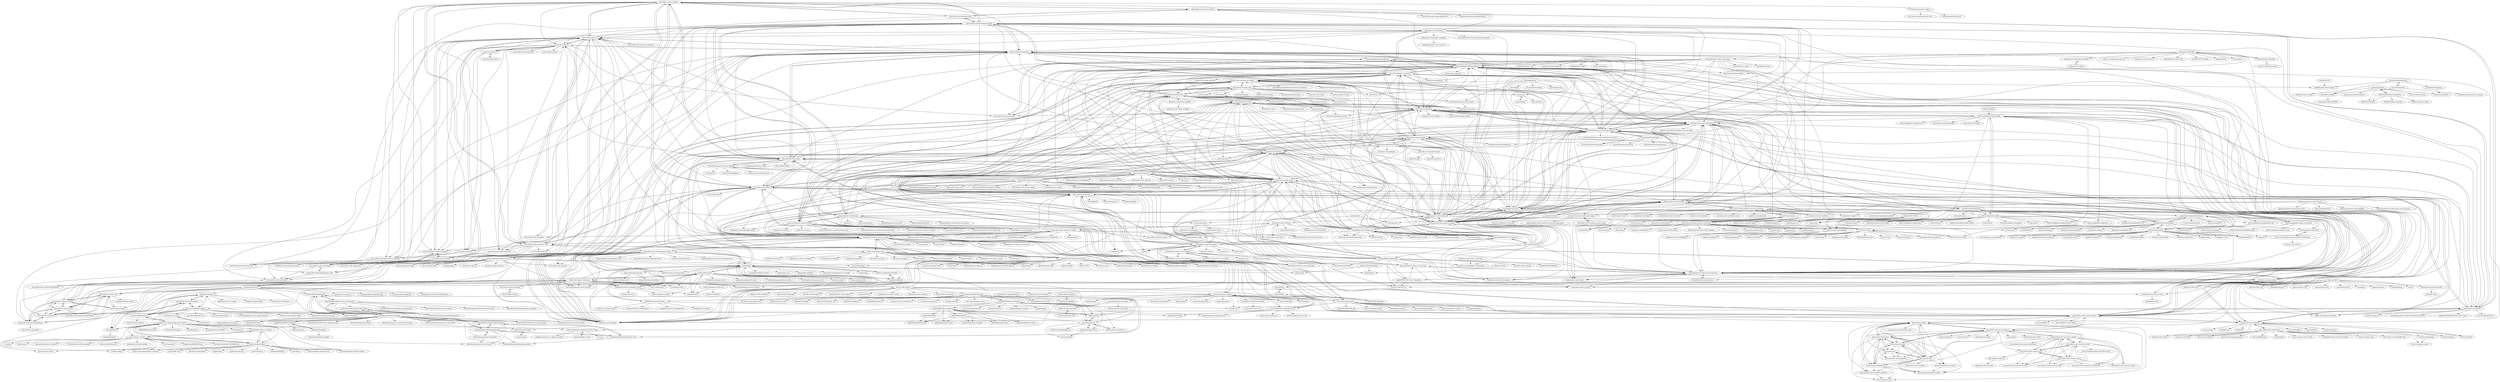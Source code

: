 digraph G {
"microsoft/vscode-js-debug" -> "microsoft/vscode-chrome-debug"
"microsoft/vscode-js-debug" -> "microsoft/vscode-vsce"
"microsoft/vscode-js-debug" -> "microsoft/debug-adapter-protocol"
"microsoft/vscode-js-debug" -> "microsoft/vscode-github-issue-notebooks"
"microsoft/vscode-js-debug" -> "microsoft/TypeScript-TmLanguage"
"microsoft/vscode-js-debug" -> "microsoft/vscode-loc"
"microsoft/vscode-js-debug" -> "MicrosoftDocs/intellicode"
"microsoft/vscode-js-debug" -> "microsoft/vscode-edge-devtools"
"microsoft/vscode-js-debug" -> "MicrosoftDocs/live-share"
"microsoft/vscode-js-debug" -> "microsoft/vscode-typescript-next"
"microsoft/vscode-js-debug" -> "microsoft/vscode-debugadapter-node"
"microsoft/vscode-js-debug" -> "microsoft/vscode-docs"
"microsoft/vscode-js-debug" -> "microsoft/vscode-generator-code"
"microsoft/vscode-js-debug" -> "mxsdev/nvim-dap-vscode-js"
"microsoft/vscode-js-debug" -> "microsoft/vscode-pull-request-github"
"dracula/jetbrains" -> "dracula/visual-studio-code"
"dracula/jetbrains" -> "dracula/zsh"
"dracula/jetbrains" -> "dracula/gtk" ["e"=1]
"dracula/jetbrains" -> "dracula/dracula-theme" ["e"=1]
"dracula/jetbrains" -> "one-dark/jetbrains-one-dark-theme"
"dracula/jetbrains" -> "getomni/jetbrains" ["e"=1]
"dracula/jetbrains" -> "dracula/vim" ["e"=1]
"dracula/jetbrains" -> "adelf/idea-php-dotenv-plugin"
"CoenraadS/Bracket-Pair-Colorizer-2" -> "CoenraadS/BracketPair"
"CoenraadS/Bracket-Pair-Colorizer-2" -> "PKief/vscode-material-icon-theme"
"CoenraadS/Bracket-Pair-Colorizer-2" -> "aaron-bond/better-comments"
"CoenraadS/Bracket-Pair-Colorizer-2" -> "prettier/prettier-vscode"
"CoenraadS/Bracket-Pair-Colorizer-2" -> "oderwat/vscode-indent-rainbow"
"CoenraadS/Bracket-Pair-Colorizer-2" -> "streetsidesoftware/vscode-spell-checker"
"CoenraadS/Bracket-Pair-Colorizer-2" -> "shanalikhan/code-settings-sync"
"CoenraadS/Bracket-Pair-Colorizer-2" -> "eamodio/vscode-gitlens"
"CoenraadS/Bracket-Pair-Colorizer-2" -> "microsoft/vscode-eslint"
"CoenraadS/Bracket-Pair-Colorizer-2" -> "vscode-icons/vscode-icons"
"CoenraadS/Bracket-Pair-Colorizer-2" -> "ChristianKohler/PathIntellisense"
"CoenraadS/Bracket-Pair-Colorizer-2" -> "ritwickdey/vscode-live-server"
"CoenraadS/Bracket-Pair-Colorizer-2" -> "alefragnani/vscode-project-manager"
"CoenraadS/Bracket-Pair-Colorizer-2" -> "Binaryify/OneDark-Pro"
"CoenraadS/Bracket-Pair-Colorizer-2" -> "alefragnani/vscode-bookmarks"
"shd101wyy/vscode-markdown-preview-enhanced" -> "shd101wyy/mume"
"shd101wyy/vscode-markdown-preview-enhanced" -> "shd101wyy/markdown-preview-enhanced"
"shd101wyy/vscode-markdown-preview-enhanced" -> "yzhang-gh/vscode-markdown"
"shd101wyy/vscode-markdown-preview-enhanced" -> "kortina/vscode-markdown-notes" ["e"=1]
"shd101wyy/vscode-markdown-preview-enhanced" -> "mushanshitiancai/vscode-paste-image"
"shd101wyy/vscode-markdown-preview-enhanced" -> "neilsustc/vscode-markdown"
"shd101wyy/vscode-markdown-preview-enhanced" -> "0xGG/crossnote"
"shd101wyy/vscode-markdown-preview-enhanced" -> "qjebbs/vscode-plantuml" ["e"=1]
"shd101wyy/vscode-markdown-preview-enhanced" -> "evilz/vscode-reveal" ["e"=1]
"shd101wyy/vscode-markdown-preview-enhanced" -> "0xGG/vscode-crossnote"
"shd101wyy/vscode-markdown-preview-enhanced" -> "DavidAnson/vscode-markdownlint"
"shd101wyy/vscode-markdown-preview-enhanced" -> "michalyao/evermonkey" ["e"=1]
"shd101wyy/vscode-markdown-preview-enhanced" -> "kisstkondoros/gutter-preview"
"shd101wyy/vscode-markdown-preview-enhanced" -> "souche/vscode-mindmap" ["e"=1]
"shd101wyy/vscode-markdown-preview-enhanced" -> "goessner/mdmath"
"microsoft/vscode-docs" -> "microsoft/vscode-cpptools"
"microsoft/vscode-docs" -> "microsoft/vscode-extension-samples"
"microsoft/vscode-docs" -> "microsoft/vscode-pull-request-github"
"microsoft/vscode-docs" -> "eamodio/vscode-gitlens"
"microsoft/vscode-docs" -> "microsoft/vscode" ["e"=1]
"microsoft/vscode-docs" -> "microsoft/vscode-vsce"
"microsoft/vscode-docs" -> "vscode-icons/vscode-icons"
"microsoft/vscode-docs" -> "MicrosoftDocs/live-share"
"microsoft/vscode-docs" -> "microsoft/vscode-loc"
"microsoft/vscode-docs" -> "gitkraken/vscode-gitlens"
"microsoft/vscode-docs" -> "microsoft/vscode-remote-release"
"microsoft/vscode-docs" -> "microsoft/vscode-generator-code"
"microsoft/vscode-docs" -> "microsoft/vscode-js-debug"
"microsoft/vscode-docs" -> "microsoft/vscode-wiki"
"microsoft/vscode-docs" -> "microsoft/vscode-python"
"microsoft/vscode-cmake-tools" -> "microsoft/vscode-cpptools"
"microsoft/vscode-cmake-tools" -> "twxs/vs.language.cmake"
"microsoft/vscode-cmake-tools" -> "conan-io/conan-center-index" ["e"=1]
"microsoft/vscode-cmake-tools" -> "cschlosser/doxdocgen"
"microsoft/vscode-cmake-tools" -> "matepek/vscode-catch2-test-adapter"
"microsoft/vscode-cmake-tools" -> "clangd/vscode-clangd" ["e"=1]
"microsoft/vscode-cmake-tools" -> "vadimcn/vscode-lldb" ["e"=1]
"microsoft/vscode-cmake-tools" -> "conan-io/cmake-conan" ["e"=1]
"microsoft/vscode-cmake-tools" -> "microsoft/vscode-makefile-tools"
"microsoft/vscode-cmake-tools" -> "ninja-build/ninja" ["e"=1]
"microsoft/vscode-cmake-tools" -> "Kitware/CMake" ["e"=1]
"microsoft/vscode-cmake-tools" -> "Marus/cortex-debug" ["e"=1]
"microsoft/vscode-cmake-tools" -> "josetr/cmake-language-support"
"microsoft/vscode-cmake-tools" -> "microsoft/MIEngine"
"microsoft/vscode-cmake-tools" -> "clangd/clangd" ["e"=1]
"sxei/vscode-plugin-demo" -> "Liiked/VS-Code-Extension-Doc-ZH"
"sxei/vscode-plugin-demo" -> "microsoft/vscode-generator-code"
"sxei/vscode-plugin-demo" -> "sxei/chrome-plugin-demo" ["e"=1]
"sxei/vscode-plugin-demo" -> "microsoft/vscode-extension-samples"
"sxei/vscode-plugin-demo" -> "seamile/swiper" ["e"=1]
"sxei/vscode-plugin-demo" -> "zzz945/write-vue3-from-scratch" ["e"=1]
"sxei/vscode-plugin-demo" -> "lcfme/mvvm" ["e"=1]
"sxei/vscode-plugin-demo" -> "LiuJi-Jim/vscode-vue" ["e"=1]
"sxei/vscode-plugin-demo" -> "hollowtree/vscode-vue-snippets" ["e"=1]
"sxei/vscode-plugin-demo" -> "Wscats/python-tutorial" ["e"=1]
"sxei/vscode-plugin-demo" -> "wojciechsura/easysass" ["e"=1]
"sxei/vscode-plugin-demo" -> "Wscats/layout-demo" ["e"=1]
"sxei/vscode-plugin-demo" -> "Wscats/omi-snippets" ["e"=1]
"sxei/vscode-plugin-demo" -> "Wscats/egret" ["e"=1]
"sxei/vscode-plugin-demo" -> "KieSun/react-interpretation" ["e"=1]
"ritwickdey/vscode-live-server-plus-plus" -> "ritwickdey/live-server-web-extension"
"eclipse/eclipse.jdt.ls" -> "mfussenegger/nvim-jdtls" ["e"=1]
"eclipse/eclipse.jdt.ls" -> "georgewfraser/java-language-server"
"eclipse/eclipse.jdt.ls" -> "emacs-lsp/lsp-java" ["e"=1]
"eclipse/eclipse.jdt.ls" -> "redhat-developer/vscode-java"
"eclipse/eclipse.jdt.ls" -> "eclipse/lsp4j"
"eclipse/eclipse.jdt.ls" -> "neoclide/coc-java" ["e"=1]
"eclipse/eclipse.jdt.ls" -> "fwcd/kotlin-language-server" ["e"=1]
"eclipse/eclipse.jdt.ls" -> "mopemope/meghanada-emacs" ["e"=1]
"eclipse/eclipse.jdt.ls" -> "autozimu/LanguageClient-neovim" ["e"=1]
"eclipse/eclipse.jdt.ls" -> "Microsoft/language-server-protocol" ["e"=1]
"eclipse/eclipse.jdt.ls" -> "bash-lsp/bash-language-server" ["e"=1]
"eclipse/eclipse.jdt.ls" -> "eclipse/lemminx"
"eclipse/eclipse.jdt.ls" -> "palantir/python-language-server" ["e"=1]
"eclipse/eclipse.jdt.ls" -> "joaotavora/eglot" ["e"=1]
"eclipse/eclipse.jdt.ls" -> "emacs-lsp/lsp-mode" ["e"=1]
"ballerina-platform/lsp4intellij" -> "gtache/intellij-lsp"
"ballerina-platform/lsp4intellij" -> "eclipse/lsp4j"
"microsoft/vscode-jupyter" -> "microsoft/vscode-python"
"microsoft/vscode-jupyter" -> "microsoft/pylance-release"
"microsoft/vscode-jupyter" -> "julia-vscode/julia-vscode" ["e"=1]
"microsoft/vscode-jupyter" -> "kiteco/jupyterlab-kite" ["e"=1]
"microsoft/vscode-jupyter" -> "krassowski/jupyterlab-lsp" ["e"=1]
"microsoft/vscode-jupyter" -> "streetsidesoftware/vscode-spell-checker"
"microsoft/vscode-jupyter" -> "quarto-dev/quarto-vscode" ["e"=1]
"microsoft/vscode-jupyter" -> "MicrosoftDocs/intellicode"
"microsoft/vscode-jupyter" -> "microsoft/vscode-cpptools"
"microsoft/vscode-jupyter" -> "microsoft/python-language-server"
"microsoft/vscode-jupyter" -> "microsoft/vscode-docker"
"microsoft/vscode-jupyter" -> "matplotlib/ipympl" ["e"=1]
"microsoft/vscode-jupyter" -> "DavidAnson/vscode-markdownlint"
"microsoft/vscode-jupyter" -> "jupyterlab/jupyterlab_app" ["e"=1]
"microsoft/vscode-jupyter" -> "microsoft/vscode-remote-release"
"DavidAnson/markdownlint" -> "igorshubovych/markdownlint-cli"
"DavidAnson/markdownlint" -> "DavidAnson/vscode-markdownlint"
"DavidAnson/markdownlint" -> "markdownlint/markdownlint"
"DavidAnson/markdownlint" -> "yzhang-gh/vscode-markdown"
"DavidAnson/markdownlint" -> "hadolint/hadolint" ["e"=1]
"DavidAnson/markdownlint" -> "adrienverge/yamllint"
"DavidAnson/markdownlint" -> "textlint/textlint" ["e"=1]
"DavidAnson/markdownlint" -> "conventional-changelog/commitlint" ["e"=1]
"DavidAnson/markdownlint" -> "stylelint/stylelint" ["e"=1]
"DavidAnson/markdownlint" -> "okonet/lint-staged" ["e"=1]
"DavidAnson/markdownlint" -> "mvdan/sh" ["e"=1]
"DavidAnson/markdownlint" -> "DavidAnson/markdownlint-cli2"
"DavidAnson/markdownlint" -> "errata-ai/vale" ["e"=1]
"DavidAnson/markdownlint" -> "remarkjs/remark" ["e"=1]
"DavidAnson/markdownlint" -> "editorconfig/editorconfig"
"acejump/AceJump" -> "AlexPl292/IdeaVim-EasyMotion"
"acejump/AceJump" -> "a690700752/KJump"
"acejump/AceJump" -> "whunmr/emacsIDEAs"
"acejump/AceJump" -> "jsturtevant/ace-jump"
"acejump/AceJump" -> "Mishkun/ataman-intellij"
"acejump/AceJump" -> "xylo/intellij-postfix-templates" ["e"=1]
"prettier/prettier-vscode" -> "prettier/prettier-eslint" ["e"=1]
"prettier/prettier-vscode" -> "prettier/eslint-config-prettier" ["e"=1]
"prettier/prettier-vscode" -> "prettier/prettier" ["e"=1]
"prettier/prettier-vscode" -> "prettier/eslint-plugin-prettier" ["e"=1]
"prettier/prettier-vscode" -> "microsoft/vscode-eslint"
"prettier/prettier-vscode" -> "eslint/eslint" ["e"=1]
"prettier/prettier-vscode" -> "typescript-eslint/typescript-eslint" ["e"=1]
"prettier/prettier-vscode" -> "okonet/lint-staged" ["e"=1]
"prettier/prettier-vscode" -> "kulshekhar/ts-jest" ["e"=1]
"prettier/prettier-vscode" -> "yannickcr/eslint-plugin-react" ["e"=1]
"prettier/prettier-vscode" -> "npm/cli" ["e"=1]
"prettier/prettier-vscode" -> "stylelint/stylelint" ["e"=1]
"prettier/prettier-vscode" -> "TypeStrong/ts-node" ["e"=1]
"prettier/prettier-vscode" -> "vuejs/vetur" ["e"=1]
"prettier/prettier-vscode" -> "typicode/husky" ["e"=1]
"dracula/visual-studio-code" -> "dracula/notepad-plus-plus" ["e"=1]
"dracula/visual-studio-code" -> "arcticicestudio/nord-visual-studio-code" ["e"=1]
"dracula/visual-studio-code" -> "dracula/visual-studio"
"dracula/visual-studio-code" -> "material-theme/vsc-material-theme"
"dracula/visual-studio-code" -> "PKief/vscode-material-icon-theme"
"dracula/visual-studio-code" -> "dracula/zsh"
"dracula/visual-studio-code" -> "whizkydee/vscode-palenight-theme"
"dracula/visual-studio-code" -> "wesbos/cobalt2-vscode" ["e"=1]
"dracula/visual-studio-code" -> "dracula/vim" ["e"=1]
"dracula/visual-studio-code" -> "Binaryify/OneDark-Pro"
"dracula/visual-studio-code" -> "dracula/atom"
"dracula/visual-studio-code" -> "dracula/steam"
"dracula/visual-studio-code" -> "dracula/wallpaper" ["e"=1]
"dracula/visual-studio-code" -> "EliverLara/Ant-Dracula" ["e"=1]
"dracula/visual-studio-code" -> "aaron-bond/better-comments"
"microsoft/vscode-dev-containers" -> "devcontainers/spec"
"microsoft/vscode-dev-containers" -> "devcontainers/features"
"microsoft/vscode-dev-containers" -> "microsoft/vscode-remote-release"
"microsoft/vscode-dev-containers" -> "microsoft/vscode-remote-try-python"
"microsoft/vscode-dev-containers" -> "devcontainers/images"
"microsoft/vscode-dev-containers" -> "devcontainers/cli"
"microsoft/vscode-dev-containers" -> "microsoft/vscode-remote-try-node"
"microsoft/vscode-dev-containers" -> "Azure/bicep" ["e"=1]
"microsoft/vscode-dev-containers" -> "devcontainers/templates"
"microsoft/vscode-dev-containers" -> "microsoft/vscode-remote-try-go"
"microsoft/vscode-dev-containers" -> "docker/build-push-action" ["e"=1]
"microsoft/vscode-dev-containers" -> "gitpod-io/gitpod" ["e"=1]
"microsoft/vscode-dev-containers" -> "microsoft/vscode-docs"
"microsoft/vscode-dev-containers" -> "actions/runner" ["e"=1]
"microsoft/vscode-dev-containers" -> "dotnet/dotnet-docker" ["e"=1]
"Liiked/VS-Code-Extension-Doc-ZH" -> "sxei/vscode-plugin-demo"
"Liiked/VS-Code-Extension-Doc-ZH" -> "microsoft/vscode-extension-samples"
"Liiked/VS-Code-Extension-Doc-ZH" -> "jkchao/typescript-book-chinese" ["e"=1]
"Liiked/VS-Code-Extension-Doc-ZH" -> "jamiebuilds/babel-handbook" ["e"=1]
"Liiked/VS-Code-Extension-Doc-ZH" -> "jeasonstudio/CN-VScode-Docs" ["e"=1]
"Liiked/VS-Code-Extension-Doc-ZH" -> "alibaba/pont" ["e"=1]
"Liiked/VS-Code-Extension-Doc-ZH" -> "yjhjstz/deep-into-node" ["e"=1]
"Liiked/VS-Code-Extension-Doc-ZH" -> "aliyunfe/weekly" ["e"=1]
"Liiked/VS-Code-Extension-Doc-ZH" -> "Tencent/TSW" ["e"=1]
"Liiked/VS-Code-Extension-Doc-ZH" -> "sxei/chrome-plugin-demo" ["e"=1]
"Liiked/VS-Code-Extension-Doc-ZH" -> "BetaSu/just-react" ["e"=1]
"Liiked/VS-Code-Extension-Doc-ZH" -> "yodaos-project/yodaos" ["e"=1]
"Liiked/VS-Code-Extension-Doc-ZH" -> "HcySunYang/vue-design" ["e"=1]
"Liiked/VS-Code-Extension-Doc-ZH" -> "umijs/dumi" ["e"=1]
"Liiked/VS-Code-Extension-Doc-ZH" -> "ustbhuangyi/vue-analysis" ["e"=1]
"CoenraadS/BracketPair" -> "CoenraadS/Bracket-Pair-Colorizer-2"
"CoenraadS/BracketPair" -> "formulahendry/vscode-auto-rename-tag"
"CoenraadS/BracketPair" -> "ChristianKohler/PathIntellisense"
"CoenraadS/BracketPair" -> "PKief/vscode-material-icon-theme"
"CoenraadS/BracketPair" -> "oderwat/vscode-indent-rainbow"
"CoenraadS/BracketPair" -> "prettier/prettier-vscode"
"CoenraadS/BracketPair" -> "Gruntfuggly/todo-tree"
"CoenraadS/BracketPair" -> "alefragnani/vscode-bookmarks"
"CoenraadS/BracketPair" -> "vscode-icons/vscode-icons"
"CoenraadS/BracketPair" -> "HookyQR/VSCodeBeautify"
"CoenraadS/BracketPair" -> "eamodio/vscode-gitlens"
"CoenraadS/BracketPair" -> "DonJayamanne/gitHistoryVSCode"
"CoenraadS/BracketPair" -> "alefragnani/vscode-project-manager"
"CoenraadS/BracketPair" -> "streetsidesoftware/vscode-spell-checker"
"CoenraadS/BracketPair" -> "vincaslt/vscode-highlight-matching-tag"
"microsoft/pylance-release" -> "microsoft/pyright" ["e"=1]
"microsoft/pylance-release" -> "microsoft/vscode-python"
"microsoft/pylance-release" -> "microsoft/vscode-jupyter"
"microsoft/pylance-release" -> "microsoft/python-language-server"
"microsoft/pylance-release" -> "python/typeshed" ["e"=1]
"microsoft/pylance-release" -> "python/typing" ["e"=1]
"microsoft/pylance-release" -> "microsoft/python-type-stubs"
"microsoft/pylance-release" -> "PyCQA/isort" ["e"=1]
"microsoft/pylance-release" -> "NilsJPWerner/autoDocstring"
"microsoft/pylance-release" -> "Microsoft/vscode-python" ["e"=1]
"microsoft/pylance-release" -> "PyCQA/pylint" ["e"=1]
"microsoft/pylance-release" -> "python/mypy" ["e"=1]
"microsoft/pylance-release" -> "microsoft/vscode-black-formatter"
"microsoft/pylance-release" -> "samuelcolvin/pydantic" ["e"=1]
"microsoft/pylance-release" -> "microsoft/vscode-pull-request-github"
"microsoft/vscode-edge-devtools" -> "microsoft/vscode-js-debug"
"microsoft/vscode-edge-devtools" -> "microsoft/vscode-vsce"
"microsoft/vscode-edge-devtools" -> "microsoft/vscode-pull-request-github"
"microsoft/vscode-edge-devtools" -> "microsoft/vscode-chrome-debug"
"microsoft/vscode-pull-request-github" -> "microsoft/vscode-vsce"
"microsoft/vscode-pull-request-github" -> "microsoft/vscode-docs"
"microsoft/vscode-pull-request-github" -> "streetsidesoftware/vscode-spell-checker"
"microsoft/vscode-pull-request-github" -> "MicrosoftDocs/intellicode"
"microsoft/vscode-pull-request-github" -> "microsoft/vscode-eslint"
"microsoft/vscode-pull-request-github" -> "gitkraken/vscode-gitlens"
"microsoft/vscode-pull-request-github" -> "microsoft/vscode-loc"
"microsoft/vscode-pull-request-github" -> "johnpapa/vscode-peacock"
"microsoft/vscode-pull-request-github" -> "eamodio/vscode-gitlens"
"microsoft/vscode-pull-request-github" -> "microsoft/vscode-github-issue-notebooks"
"microsoft/vscode-pull-request-github" -> "microsoft/vscode-js-debug"
"microsoft/vscode-pull-request-github" -> "microsoft/vscode-docker"
"microsoft/vscode-pull-request-github" -> "microsoft/vscode-remote-release"
"microsoft/vscode-pull-request-github" -> "microsoft/vscode-edge-devtools"
"microsoft/vscode-pull-request-github" -> "alefragnani/vscode-bookmarks"
"eamodio/vscode-gitlens" -> "shanalikhan/code-settings-sync"
"eamodio/vscode-gitlens" -> "vscode-icons/vscode-icons"
"eamodio/vscode-gitlens" -> "microsoft/vscode-docs"
"eamodio/vscode-gitlens" -> "prettier/prettier-vscode"
"eamodio/vscode-gitlens" -> "MicrosoftDocs/live-share"
"eamodio/vscode-gitlens" -> "mhutchie/vscode-git-graph"
"eamodio/vscode-gitlens" -> "Microsoft/vscode-docs"
"eamodio/vscode-gitlens" -> "Microsoft/vscode" ["e"=1]
"eamodio/vscode-gitlens" -> "typescript-eslint/typescript-eslint" ["e"=1]
"eamodio/vscode-gitlens" -> "VSCodeVim/Vim" ["e"=1]
"eamodio/vscode-gitlens" -> "alefragnani/vscode-project-manager"
"eamodio/vscode-gitlens" -> "prettier/prettier" ["e"=1]
"eamodio/vscode-gitlens" -> "TypeStrong/ts-node" ["e"=1]
"eamodio/vscode-gitlens" -> "alefragnani/vscode-bookmarks"
"eamodio/vscode-gitlens" -> "vuejs/vetur" ["e"=1]
"Microsoft/vscode-docs" -> "Microsoft/TypeScript-Handbook" ["e"=1]
"Microsoft/vscode-docs" -> "Microsoft/vscode-tips-and-tricks" ["e"=1]
"Microsoft/vscode-docs" -> "Microsoft/vscode-extension-samples"
"Microsoft/vscode-docs" -> "eamodio/vscode-gitlens"
"Microsoft/vscode-docs" -> "Microsoft/vscode-cpptools" ["e"=1]
"Microsoft/vscode-docs" -> "Microsoft/vscode" ["e"=1]
"Microsoft/vscode-docs" -> "Microsoft/vscode-go" ["e"=1]
"Microsoft/vscode-docs" -> "dotnet/cli" ["e"=1]
"Microsoft/vscode-docs" -> "Microsoft/vscode-eslint" ["e"=1]
"Microsoft/vscode-docs" -> "vscode-icons/vscode-icons"
"Microsoft/vscode-docs" -> "Microsoft/vscode-mssql" ["e"=1]
"Microsoft/vscode-docs" -> "Microsoft/vscode-generator-code"
"Microsoft/vscode-docs" -> "Microsoft/vscode-pull-request-github"
"Microsoft/vscode-docs" -> "jeasonstudio/CN-VScode-Docs" ["e"=1]
"Microsoft/vscode-docs" -> "prettier/prettier-vscode"
"gitkraken/vscode-gitlens" -> "mhutchie/vscode-git-graph"
"gitkraken/vscode-gitlens" -> "microsoft/vscode-pull-request-github"
"gitkraken/vscode-gitlens" -> "microsoft/vscode-docs"
"gitkraken/vscode-gitlens" -> "microsoft/vscode-remote-release"
"gitkraken/vscode-gitlens" -> "streetsidesoftware/vscode-spell-checker"
"gitkraken/vscode-gitlens" -> "PKief/vscode-material-icon-theme"
"gitkraken/vscode-gitlens" -> "MicrosoftDocs/live-share"
"gitkraken/vscode-gitlens" -> "prettier/prettier-vscode"
"gitkraken/vscode-gitlens" -> "vscode-icons/vscode-icons"
"gitkraken/vscode-gitlens" -> "microsoft/vscode-webview-ui-toolkit"
"gitkraken/vscode-gitlens" -> "microsoft/vscode-eslint"
"gitkraken/vscode-gitlens" -> "DavidAnson/vscode-markdownlint"
"gitkraken/vscode-gitlens" -> "microsoft/vscode-extension-samples"
"gitkraken/vscode-gitlens" -> "microsoft/vscode-loc"
"gitkraken/vscode-gitlens" -> "MicrosoftDocs/intellicode"
"microsoft/vscode-sublime-keybindings" -> "microsoft/vscode-node-debug"
"aaron-bond/better-comments" -> "ChristianKohler/PathIntellisense"
"aaron-bond/better-comments" -> "formulahendry/vscode-auto-rename-tag"
"aaron-bond/better-comments" -> "mikestead/vscode-dotenv"
"aaron-bond/better-comments" -> "streetsidesoftware/vscode-spell-checker"
"aaron-bond/better-comments" -> "PKief/vscode-material-icon-theme"
"aaron-bond/better-comments" -> "DavidAnson/vscode-markdownlint"
"aaron-bond/better-comments" -> "alefragnani/vscode-bookmarks"
"aaron-bond/better-comments" -> "microsoft/vscode-npm-scripts"
"aaron-bond/better-comments" -> "sleistner/vscode-fileutils"
"aaron-bond/better-comments" -> "tomoki1207/vscode-pdfviewer"
"aaron-bond/better-comments" -> "MicrosoftDocs/intellicode"
"aaron-bond/better-comments" -> "alefragnani/vscode-project-manager"
"aaron-bond/better-comments" -> "formulahendry/vscode-auto-close-tag"
"aaron-bond/better-comments" -> "NilsJPWerner/autoDocstring"
"aaron-bond/better-comments" -> "oderwat/vscode-indent-rainbow"
"microsoft/vscode-remote-try-python" -> "microsoft/vscode-remote-try-node"
"microsoft/vscode-remote-try-python" -> "microsoft/vscode-remote-try-java"
"microsoft/vscode-remote-try-python" -> "microsoft/vscode-remote-try-go"
"microsoft/vscode-remote-try-python" -> "microsoft/vscode-dev-containers"
"microsoft/vscode-remote-try-python" -> "microsoft/vscode-remote-try-rust"
"microsoft/vscode-remote-try-python" -> "microsoft/vscode-remote-try-cpp"
"microsoft/vscode-remote-try-python" -> "microsoft/python-sample-tweeterapp"
"microsoft/vscode-remote-try-python" -> "microsoft/vscode-remote-try-dotnetcore"
"microsoft/vscode-remote-try-python" -> "devcontainers/templates"
"microsoft/vscode-remote-try-python" -> "microsoft/vscode-remote-try-php"
"microsoft/vscode-wiki" -> "microsoft/vscode-node-debug"
"microsoft/vscode-wiki" -> "microsoft/vscode-references-view"
"microsoft/vscode-wiki" -> "microsoft/vscode-github-issue-notebooks"
"eclipse/lsp4j" -> "eclipse/eclipse.jdt.ls"
"eclipse/lsp4j" -> "georgewfraser/java-language-server"
"eclipse/lsp4j" -> "LucasBullen/LSP4J_Tutorial"
"eclipse/lsp4j" -> "microsoft/vscode-languageserver-node"
"eclipse/lsp4j" -> "gtache/intellij-lsp"
"eclipse/lsp4j" -> "eclipse/xtext-core" ["e"=1]
"eclipse/lsp4j" -> "ballerina-platform/lsp4intellij"
"eclipse/lsp4j" -> "eclipse/lsp4e"
"eclipse/lsp4j" -> "eclipse/lemminx"
"eclipse/lsp4j" -> "NipunaMarcus/hellols"
"eclipse/lsp4j" -> "TypeFox/monaco-languageclient" ["e"=1]
"eclipse/lsp4j" -> "itemis/xtext-languageserver-example" ["e"=1]
"eclipse/lsp4j" -> "eclipse/tm4e"
"eclipse/lsp4j" -> "eclipse/xtext" ["e"=1]
"eclipse/lsp4j" -> "eclipse-jdt/eclipse.jdt.core"
"microsoft/vscode-hexeditor" -> "microsoft/vscode-vsce"
"shanalikhan/code-settings-sync" -> "eamodio/vscode-gitlens"
"shanalikhan/code-settings-sync" -> "prettier/prettier-vscode"
"shanalikhan/code-settings-sync" -> "vscode-icons/vscode-icons"
"shanalikhan/code-settings-sync" -> "alefragnani/vscode-project-manager"
"shanalikhan/code-settings-sync" -> "viatsko/awesome-vscode" ["e"=1]
"shanalikhan/code-settings-sync" -> "CoenraadS/Bracket-Pair-Colorizer-2"
"shanalikhan/code-settings-sync" -> "VSCodeVim/Vim" ["e"=1]
"shanalikhan/code-settings-sync" -> "typescript-eslint/typescript-eslint" ["e"=1]
"shanalikhan/code-settings-sync" -> "alefragnani/vscode-bookmarks"
"shanalikhan/code-settings-sync" -> "denysdovhan/spaceship-prompt" ["e"=1]
"shanalikhan/code-settings-sync" -> "chocolatey/choco" ["e"=1]
"shanalikhan/code-settings-sync" -> "DonJayamanne/gitHistoryVSCode"
"shanalikhan/code-settings-sync" -> "prettier/prettier-eslint" ["e"=1]
"shanalikhan/code-settings-sync" -> "yargs/yargs" ["e"=1]
"shanalikhan/code-settings-sync" -> "Binaryify/OneDark-Pro"
"microsoft/vscode-languageserver-node" -> "eclipse/lsp4j"
"microsoft/vscode-languageserver-node" -> "TypeFox/monaco-languageclient" ["e"=1]
"microsoft/vscode-languageserver-node" -> "microsoft/language-server-protocol" ["e"=1]
"microsoft/vscode-languageserver-node" -> "microsoft/vscode-debugadapter-node"
"microsoft/vscode-languageserver-node" -> "microsoft/debug-adapter-protocol"
"microsoft/vscode-languageserver-node" -> "microsoft/vscode-textmate"
"microsoft/vscode-languageserver-node" -> "theia-ide/typescript-language-server" ["e"=1]
"microsoft/vscode-languageserver-node" -> "microsoft/vscode-json-languageservice" ["e"=1]
"microsoft/vscode-languageserver-node" -> "microsoft/vscode-extension-samples"
"microsoft/vscode-languageserver-node" -> "tunnelvisionlabs/antlr4ts" ["e"=1]
"microsoft/vscode-languageserver-node" -> "sourcegraph/javascript-typescript-langserver" ["e"=1]
"microsoft/vscode-languageserver-node" -> "openlawlibrary/pygls" ["e"=1]
"microsoft/vscode-languageserver-node" -> "microsoft/vscode-anycode"
"microsoft/vscode-languageserver-node" -> "microsoft/vscode-mock-debug"
"microsoft/vscode-languageserver-node" -> "gtache/intellij-lsp"
"Myndex/apca-w3" -> "Myndex/SAPC-APCA"
"microsoft/vscode-python" -> "microsoft/pylance-release"
"microsoft/vscode-python" -> "microsoft/vscode-jupyter"
"microsoft/vscode-python" -> "microsoft/vscode-cpptools"
"microsoft/vscode-python" -> "microsoft/pyright" ["e"=1]
"microsoft/vscode-python" -> "microsoft/python-language-server"
"microsoft/vscode-python" -> "microsoft/vscode-remote-release"
"microsoft/vscode-python" -> "microsoft/vscode-docker"
"microsoft/vscode-python" -> "microsoft/vscode-docs"
"microsoft/vscode-python" -> "PyCQA/isort" ["e"=1]
"microsoft/vscode-python" -> "PyCQA/pylint" ["e"=1]
"microsoft/vscode-python" -> "microsoft/debugpy" ["e"=1]
"microsoft/vscode-python" -> "hhatto/autopep8" ["e"=1]
"microsoft/vscode-python" -> "PyCQA/flake8" ["e"=1]
"microsoft/vscode-python" -> "yzhang-gh/vscode-markdown"
"microsoft/vscode-python" -> "pytest-dev/pytest" ["e"=1]
"microsoft/vscode-extension-samples" -> "Liiked/VS-Code-Extension-Doc-ZH"
"microsoft/vscode-extension-samples" -> "microsoft/vscode-docs"
"microsoft/vscode-extension-samples" -> "microsoft/vscode-languageserver-node"
"microsoft/vscode-extension-samples" -> "microsoft/vscode-generator-code"
"microsoft/vscode-extension-samples" -> "microsoft/language-server-protocol" ["e"=1]
"microsoft/vscode-extension-samples" -> "microsoft/monaco-editor" ["e"=1]
"microsoft/vscode-extension-samples" -> "sxei/vscode-plugin-demo"
"microsoft/vscode-extension-samples" -> "microsoft/vscode-webview-ui-toolkit"
"microsoft/vscode-extension-samples" -> "acornjs/acorn" ["e"=1]
"microsoft/vscode-extension-samples" -> "microsoft/vscode-cpptools"
"microsoft/vscode-extension-samples" -> "jamiebuilds/babel-handbook" ["e"=1]
"microsoft/vscode-extension-samples" -> "microsoft/vscode-vsce"
"microsoft/vscode-extension-samples" -> "estree/estree" ["e"=1]
"microsoft/vscode-extension-samples" -> "eclipse-theia/theia" ["e"=1]
"microsoft/vscode-extension-samples" -> "eamodio/vscode-gitlens"
"PKief/vscode-material-icon-theme" -> "Claudiohbsantos/github-material-icons-extension" ["e"=1]
"PKief/vscode-material-icon-theme" -> "primer/github-vscode-theme"
"PKief/vscode-material-icon-theme" -> "ChristianKohler/PathIntellisense"
"PKief/vscode-material-icon-theme" -> "aaron-bond/better-comments"
"PKief/vscode-material-icon-theme" -> "microsoft/vscode-eslint"
"PKief/vscode-material-icon-theme" -> "vscode-icons/vscode-icons"
"PKief/vscode-material-icon-theme" -> "Binaryify/OneDark-Pro"
"PKief/vscode-material-icon-theme" -> "prettier/prettier-vscode"
"PKief/vscode-material-icon-theme" -> "streetsidesoftware/vscode-spell-checker"
"PKief/vscode-material-icon-theme" -> "material-theme/vsc-material-theme"
"PKief/vscode-material-icon-theme" -> "formulahendry/vscode-auto-rename-tag"
"PKief/vscode-material-icon-theme" -> "Gruntfuggly/todo-tree"
"PKief/vscode-material-icon-theme" -> "dracula/visual-studio-code"
"PKief/vscode-material-icon-theme" -> "gitkraken/vscode-gitlens"
"PKief/vscode-material-icon-theme" -> "PKief/vscode-material-product-icons"
"mtxr/vscode-sqltools" -> "mtxr/SQLTools"
"mtxr/vscode-sqltools" -> "microsoft/vscode-mssql" ["e"=1]
"mtxr/vscode-sqltools" -> "redhat-developer/vscode-java"
"mtxr/vscode-sqltools" -> "Bajdzis/vscode-database"
"mtxr/vscode-sqltools" -> "zabel-xyz/plsql-language" ["e"=1]
"mtxr/vscode-sqltools" -> "Borvik/vscode-postgres"
"mtxr/vscode-sqltools" -> "microsoft/pylance-release"
"mtxr/vscode-sqltools" -> "devcontainers/spec"
"mtxr/vscode-sqltools" -> "rangav/thunder-client-support" ["e"=1]
"mtxr/vscode-sqltools" -> "patrys/vscode-code-outline"
"mtxr/vscode-sqltools" -> "zeroturnaround/sql-formatter"
"mtxr/vscode-sqltools" -> "yzhang-gh/vscode-markdown"
"mtxr/vscode-sqltools" -> "mickeypearce/oradew-vscode"
"mtxr/vscode-sqltools" -> "usernamehw/vscode-error-lens"
"mtxr/vscode-sqltools" -> "Huachao/vscode-restclient" ["e"=1]
"microsoft/vscode-remote-try-node" -> "microsoft/vscode-remote-try-java"
"microsoft/vscode-remote-try-node" -> "microsoft/vscode-remote-try-python"
"microsoft/vscode-remote-try-node" -> "microsoft/vscode-remote-try-go"
"microsoft/vscode-remote-try-node" -> "microsoft/vscode-remote-try-dotnetcore"
"microsoft/vscode-remote-try-node" -> "microsoft/vscode-remote-try-rust"
"microsoft/vscode-remote-try-node" -> "microsoft/vscode-remote-try-php"
"microsoft/vscode-remote-try-node" -> "Azure-Samples/nodejs-docs-hello-world" ["e"=1]
"microsoft/vscode-remote-try-node" -> "microsoft/vscode-dev-containers"
"microsoft/vscode-remote-try-node" -> "microsoft/vscode-remote-try-cpp"
"ritwickdey/vscode-live-server" -> "ritwickdey/live-server-web-extension"
"ritwickdey/vscode-live-server" -> "prettier/prettier-vscode"
"ritwickdey/vscode-live-server" -> "vscode-icons/vscode-icons"
"ritwickdey/vscode-live-server" -> "ritwickdey/vscode-live-sass-compiler"
"ritwickdey/vscode-live-server" -> "ritwickdey/vscode-live-server-plus-plus"
"ritwickdey/vscode-live-server" -> "eamodio/vscode-gitlens"
"ritwickdey/vscode-live-server" -> "npm/cli" ["e"=1]
"ritwickdey/vscode-live-server" -> "vuejs/vetur" ["e"=1]
"ritwickdey/vscode-live-server" -> "tapio/live-server" ["e"=1]
"ritwickdey/vscode-live-server" -> "CoenraadS/Bracket-Pair-Colorizer-2"
"ritwickdey/vscode-live-server" -> "microsoft/vscode-docs"
"ritwickdey/vscode-live-server" -> "shanalikhan/code-settings-sync"
"ritwickdey/vscode-live-server" -> "nvm-sh/nvm" ["e"=1]
"ritwickdey/vscode-live-server" -> "PKief/vscode-material-icon-theme"
"ritwickdey/vscode-live-server" -> "mdn/content" ["e"=1]
"microsoft/vscode-webview-ui-toolkit" -> "microsoft/vscode-webview-ui-toolkit-samples"
"microsoft/vscode-webview-ui-toolkit" -> "rebornix/vscode-webview-react"
"microsoft/vscode-webview-ui-toolkit" -> "microsoft/vscode-vsce"
"microsoft/vscode-webview-ui-toolkit" -> "microsoft/vscode-codicons"
"microsoft/vscode-webview-ui-toolkit" -> "microsoft/vscode-extension-samples"
"microsoft/vscode-webview-ui-toolkit" -> "microsoft/vscode-discussions"
"microsoft/vscode-webview-ui-toolkit" -> "codesandbox/sandpack" ["e"=1]
"microsoft/vscode-webview-ui-toolkit" -> "gitkraken/vscode-gitlens"
"microsoft/vscode-webview-ui-toolkit" -> "microsoft/vscode-anycode"
"microsoft/vscode-webview-ui-toolkit" -> "microsoft/vscode-icons"
"microsoft/vscode-webview-ui-toolkit" -> "microsoft/vscode-hexeditor"
"microsoft/vscode-webview-ui-toolkit" -> "adobe/spectrum-web-components" ["e"=1]
"microsoft/vscode-webview-ui-toolkit" -> "eclipse/openvsx" ["e"=1]
"microsoft/vscode-webview-ui-toolkit" -> "redhat-developer/vscode-extension-tester"
"primer/prism" -> "primer/primitives"
"primer/prism" -> "ardov/huetone"
"microsoft/vscode-cpptools" -> "microsoft/vscode-cmake-tools"
"microsoft/vscode-cpptools" -> "microsoft/vscode-docs"
"microsoft/vscode-cpptools" -> "microsoft/vscode-python"
"microsoft/vscode-cpptools" -> "microsoft/vcpkg" ["e"=1]
"microsoft/vscode-cpptools" -> "microsoft/STL" ["e"=1]
"microsoft/vscode-cpptools" -> "ninja-build/ninja" ["e"=1]
"microsoft/vscode-cpptools" -> "microsoft/vscode-extension-samples"
"microsoft/vscode-cpptools" -> "llvm/llvm-project" ["e"=1]
"microsoft/vscode-cpptools" -> "microsoft/vscode-remote-release"
"microsoft/vscode-cpptools" -> "gcc-mirror/gcc" ["e"=1]
"microsoft/vscode-cpptools" -> "Kitware/CMake" ["e"=1]
"microsoft/vscode-cpptools" -> "vadimcn/vscode-lldb" ["e"=1]
"microsoft/vscode-cpptools" -> "clangd/vscode-clangd" ["e"=1]
"microsoft/vscode-cpptools" -> "MaskRay/ccls" ["e"=1]
"microsoft/vscode-cpptools" -> "fmtlib/fmt" ["e"=1]
"redhat-developer/vscode-java" -> "eclipse/eclipse.jdt.ls"
"redhat-developer/vscode-java" -> "microsoft/vscode-java-debug"
"redhat-developer/vscode-java" -> "microsoft/vscode-java-pack"
"redhat-developer/vscode-java" -> "microsoft/vscode-maven"
"redhat-developer/vscode-java" -> "microsoft/vscode-java-dependency"
"redhat-developer/vscode-java" -> "eclipse/lsp4j"
"redhat-developer/vscode-java" -> "Microsoft/vscode-java-debug"
"redhat-developer/vscode-java" -> "spring-projects/sts4"
"redhat-developer/vscode-java" -> "microsoft/vscode-java-test"
"redhat-developer/vscode-java" -> "neoclide/coc-java" ["e"=1]
"redhat-developer/vscode-java" -> "mtxr/vscode-sqltools"
"redhat-developer/vscode-java" -> "emacs-lsp/lsp-java" ["e"=1]
"redhat-developer/vscode-java" -> "georgewfraser/java-language-server"
"redhat-developer/vscode-java" -> "Microsoft/language-server-protocol" ["e"=1]
"redhat-developer/vscode-java" -> "microsoft/language-server-protocol" ["e"=1]
"neilsustc/vscode-markdown" -> "shd101wyy/vscode-markdown-preview-enhanced"
"neilsustc/vscode-markdown" -> "equinusocio/vsc-material-theme" ["e"=1]
"microsoft/vscode-remote-release" -> "microsoft/vscode-dev-containers"
"microsoft/vscode-remote-release" -> "microsoft/vscode-python"
"microsoft/vscode-remote-release" -> "microsoft/vscode-docker"
"microsoft/vscode-remote-release" -> "microsoft/vscode-docs"
"microsoft/vscode-remote-release" -> "gitkraken/vscode-gitlens"
"microsoft/vscode-remote-release" -> "MicrosoftDocs/intellicode"
"microsoft/vscode-remote-release" -> "microsoft/vscode-pull-request-github"
"microsoft/vscode-remote-release" -> "microsoft/WSL" ["e"=1]
"microsoft/vscode-remote-release" -> "MicrosoftDocs/live-share"
"microsoft/vscode-remote-release" -> "microsoft/vscode-cpptools"
"microsoft/vscode-remote-release" -> "mhutchie/vscode-git-graph"
"microsoft/vscode-remote-release" -> "devcontainers/spec"
"microsoft/vscode-remote-release" -> "streetsidesoftware/vscode-spell-checker"
"microsoft/vscode-remote-release" -> "microsoft/WSL2-Linux-Kernel" ["e"=1]
"microsoft/vscode-remote-release" -> "vscode-icons/vscode-icons"
"jpenren/thymeleaf-spring-data-dialect" -> "BranislavLazic/spring-thymeleaf-pagination"
"jpenren/thymeleaf-spring-data-dialect" -> "ultraq/thymeleaf-layout-dialect"
"jpenren/thymeleaf-spring-data-dialect" -> "mxab/thymeleaf-extras-data-attribute"
"ultraq/thymeleaf-layout-dialect" -> "thymeleaf/thymeleaf" ["e"=1]
"ultraq/thymeleaf-layout-dialect" -> "jpenren/thymeleaf-spring-data-dialect"
"ultraq/thymeleaf-layout-dialect" -> "thymeleaf/thymeleaf-extras-springsecurity"
"ultraq/thymeleaf-layout-dialect" -> "mxab/thymeleaf-extras-data-attribute"
"ultraq/thymeleaf-layout-dialect" -> "thymeleaf/thymeleafexamples-layouts"
"ultraq/thymeleaf-layout-dialect" -> "thymeleaf/thymeleafexamples-petclinic"
"ultraq/thymeleaf-layout-dialect" -> "Antibrumm/thymeleaf-extras-cache-dialect"
"ultraq/thymeleaf-layout-dialect" -> "thymeleaf/thymeleaf-spring"
"ultraq/thymeleaf-layout-dialect" -> "dandelion/dandelion-datatables"
"ultraq/thymeleaf-layout-dialect" -> "thymeleaf/thymeleaf-extras-springsecurity3"
"ultraq/thymeleaf-layout-dialect" -> "thymeleaf/thymeleaf-spring3"
"ultraq/thymeleaf-layout-dialect" -> "kolorobot/spring-mvc-quickstart-archetype" ["e"=1]
"ultraq/thymeleaf-layout-dialect" -> "thymeleaf/thymeleaf-extras-eclipse-plugin"
"ultraq/thymeleaf-layout-dialect" -> "thymeleaf/thymeleaf-testing"
"ultraq/thymeleaf-layout-dialect" -> "kolorobot/thymeleaf-custom-layout"
"microsoft/python-language-server" -> "palantir/python-language-server" ["e"=1]
"microsoft/python-language-server" -> "emacs-lsp/lsp-python-ms"
"microsoft/python-language-server" -> "microsoft/pylance-release"
"microsoft/python-language-server" -> "python-lsp/python-lsp-server" ["e"=1]
"microsoft/python-language-server" -> "microsoft/vscode-python"
"microsoft/python-language-server" -> "openlawlibrary/pygls" ["e"=1]
"yzhang-gh/vscode-markdown" -> "shd101wyy/vscode-markdown-preview-enhanced"
"yzhang-gh/vscode-markdown" -> "DavidAnson/vscode-markdownlint"
"yzhang-gh/vscode-markdown" -> "streetsidesoftware/vscode-spell-checker"
"yzhang-gh/vscode-markdown" -> "DavidAnson/markdownlint"
"yzhang-gh/vscode-markdown" -> "shd101wyy/markdown-preview-enhanced"
"yzhang-gh/vscode-markdown" -> "PKief/vscode-material-icon-theme"
"yzhang-gh/vscode-markdown" -> "microsoft/vscode-python"
"yzhang-gh/vscode-markdown" -> "Gruntfuggly/todo-tree"
"yzhang-gh/vscode-markdown" -> "alefragnani/vscode-project-manager"
"yzhang-gh/vscode-markdown" -> "microsoft/vscode-eslint"
"yzhang-gh/vscode-markdown" -> "mushanshitiancai/vscode-paste-image"
"yzhang-gh/vscode-markdown" -> "KaTeX/KaTeX" ["e"=1]
"yzhang-gh/vscode-markdown" -> "eamodio/vscode-gitlens"
"yzhang-gh/vscode-markdown" -> "goessner/mdmath"
"yzhang-gh/vscode-markdown" -> "microsoft/vscode-pull-request-github"
"streetsidesoftware/vscode-spell-checker" -> "streetsidesoftware/cspell"
"streetsidesoftware/vscode-spell-checker" -> "streetsidesoftware/cspell-dicts"
"streetsidesoftware/vscode-spell-checker" -> "microsoft/vscode-eslint"
"streetsidesoftware/vscode-spell-checker" -> "DavidAnson/vscode-markdownlint"
"streetsidesoftware/vscode-spell-checker" -> "oderwat/vscode-indent-rainbow"
"streetsidesoftware/vscode-spell-checker" -> "ChristianKohler/PathIntellisense"
"streetsidesoftware/vscode-spell-checker" -> "formulahendry/vscode-auto-rename-tag"
"streetsidesoftware/vscode-spell-checker" -> "Gruntfuggly/todo-tree"
"streetsidesoftware/vscode-spell-checker" -> "microsoft/vscode-pull-request-github"
"streetsidesoftware/vscode-spell-checker" -> "aaron-bond/better-comments"
"streetsidesoftware/vscode-spell-checker" -> "MicrosoftDocs/intellicode"
"streetsidesoftware/vscode-spell-checker" -> "yzhang-gh/vscode-markdown"
"streetsidesoftware/vscode-spell-checker" -> "streetsidesoftware/vscode-cspell-dict-extensions"
"streetsidesoftware/vscode-spell-checker" -> "mhutchie/vscode-git-graph"
"streetsidesoftware/vscode-spell-checker" -> "redhat-developer/vscode-yaml" ["e"=1]
"shd101wyy/markdown-preview-enhanced" -> "shd101wyy/vscode-markdown-preview-enhanced"
"shd101wyy/markdown-preview-enhanced" -> "shd101wyy/mume"
"shd101wyy/markdown-preview-enhanced" -> "0xGG/crossnote"
"shd101wyy/markdown-preview-enhanced" -> "yzhang-gh/vscode-markdown"
"shd101wyy/markdown-preview-enhanced" -> "tamlok/vnote" ["e"=1]
"shd101wyy/markdown-preview-enhanced" -> "jgm/pandoc" ["e"=1]
"shd101wyy/markdown-preview-enhanced" -> "adrai/flowchart.js" ["e"=1]
"shd101wyy/markdown-preview-enhanced" -> "knsv/mermaid" ["e"=1]
"shd101wyy/markdown-preview-enhanced" -> "yhatt/marp" ["e"=1]
"shd101wyy/markdown-preview-enhanced" -> "KaTeX/KaTeX" ["e"=1]
"shd101wyy/markdown-preview-enhanced" -> "markdown-it/markdown-it" ["e"=1]
"shd101wyy/markdown-preview-enhanced" -> "James-Yu/LaTeX-Workshop" ["e"=1]
"shd101wyy/markdown-preview-enhanced" -> "Wandmalfarbe/pandoc-latex-template" ["e"=1]
"shd101wyy/markdown-preview-enhanced" -> "Kenshin/simpread" ["e"=1]
"shd101wyy/markdown-preview-enhanced" -> "iissnan/hexo-theme-next" ["e"=1]
"VirtusLab/pandas-stubs" -> "pandas-dev/pandas-stubs"
"editorconfig/editorconfig" -> "editorconfig/editorconfig-vscode"
"editorconfig/editorconfig" -> "editorconfig/editorconfig-vim" ["e"=1]
"editorconfig/editorconfig" -> "sindresorhus/editorconfig-sublime" ["e"=1]
"editorconfig/editorconfig" -> "sindresorhus/atom-editorconfig" ["e"=1]
"editorconfig/editorconfig" -> "stylelint/stylelint" ["e"=1]
"editorconfig/editorconfig" -> "Fyrd/caniuse" ["e"=1]
"editorconfig/editorconfig" -> "editorconfig/editorconfig.github.com"
"editorconfig/editorconfig" -> "editorconfig/editorconfig-visualstudio"
"editorconfig/editorconfig" -> "eslint/eslint" ["e"=1]
"editorconfig/editorconfig" -> "olivierlacan/keep-a-changelog" ["e"=1]
"editorconfig/editorconfig" -> "editorconfig/editorconfig-jetbrains"
"editorconfig/editorconfig" -> "jsdoc3/jsdoc" ["e"=1]
"editorconfig/editorconfig" -> "prettier/prettier-vscode"
"editorconfig/editorconfig" -> "editorconfig/editorconfig-emacs" ["e"=1]
"editorconfig/editorconfig" -> "ai/browserslist" ["e"=1]
"subclipse/subclipse" -> "cnfree/Eclipse-Class-Decompiler"
"subclipse/subclipse" -> "ecd-plugin/ecd"
"subclipse/subclipse" -> "samsonw/OpenExplorer"
"subclipse/subclipse" -> "takezoe/amateras-modeler"
"subclipse/subclipse" -> "mybatis/mybatipse"
"subclipse/subclipse" -> "java-decompiler/jd-eclipse"
"subclipse/subclipse" -> "pmd/pmd-eclipse-plugin"
"subclipse/subclipse" -> "Activiti/Activiti-Designer" ["e"=1]
"microsoft/vscode-vsce" -> "microsoft/vscode-loc"
"microsoft/vscode-vsce" -> "microsoft/TypeScript-TmLanguage"
"microsoft/vscode-vsce" -> "microsoft/vscode-github-issue-notebooks"
"microsoft/vscode-vsce" -> "microsoft/vscode-generator-code"
"microsoft/vscode-vsce" -> "microsoft/vscode-extension-telemetry"
"microsoft/vscode-vsce" -> "microsoft/vscode-textmate"
"microsoft/vscode-vsce" -> "microsoft/vscode-test"
"microsoft/vscode-vsce" -> "microsoft/vscode-wiki"
"microsoft/vscode-vsce" -> "microsoft/vscode-references-view"
"microsoft/vscode-vsce" -> "microsoft/vscode-mock-debug"
"microsoft/vscode-vsce" -> "microsoft/vscode-hexeditor"
"microsoft/vscode-vsce" -> "microsoft/vscode-anycode"
"microsoft/vscode-vsce" -> "microsoft/vscode-js-debug"
"microsoft/vscode-vsce" -> "microsoft/vscode-typescript-next"
"microsoft/vscode-vsce" -> "MicrosoftDocs/intellicode"
"Binaryify/OneDark-Pro" -> "PKief/vscode-material-icon-theme"
"Binaryify/OneDark-Pro" -> "primer/github-vscode-theme"
"Binaryify/OneDark-Pro" -> "akamud/vscode-theme-onedark"
"Binaryify/OneDark-Pro" -> "joshdick/onedark.vim" ["e"=1]
"Binaryify/OneDark-Pro" -> "material-theme/vsc-material-theme"
"Binaryify/OneDark-Pro" -> "one-dark/jetbrains-one-dark-theme"
"Binaryify/OneDark-Pro" -> "dracula/visual-studio-code"
"Binaryify/OneDark-Pro" -> "prettier/prettier-vscode"
"Binaryify/OneDark-Pro" -> "vscode-icons/vscode-icons"
"Binaryify/OneDark-Pro" -> "ChristianKohler/PathIntellisense"
"Binaryify/OneDark-Pro" -> "formulahendry/vscode-auto-rename-tag"
"Binaryify/OneDark-Pro" -> "Gruntfuggly/todo-tree"
"Binaryify/OneDark-Pro" -> "MicrosoftDocs/intellicode"
"Binaryify/OneDark-Pro" -> "atom/one-dark-syntax" ["e"=1]
"Binaryify/OneDark-Pro" -> "microsoft/vscode-eslint"
"microsoft/vscode-eslint" -> "prettier/prettier-vscode"
"microsoft/vscode-eslint" -> "streetsidesoftware/vscode-spell-checker"
"microsoft/vscode-eslint" -> "stylelint/vscode-stylelint" ["e"=1]
"microsoft/vscode-eslint" -> "prettier/eslint-plugin-prettier" ["e"=1]
"microsoft/vscode-eslint" -> "prettier/eslint-config-prettier" ["e"=1]
"microsoft/vscode-eslint" -> "import-js/eslint-plugin-import" ["e"=1]
"microsoft/vscode-eslint" -> "formulahendry/vscode-auto-rename-tag"
"microsoft/vscode-eslint" -> "microsoft/vscode-npm-scripts"
"microsoft/vscode-eslint" -> "ChristianKohler/PathIntellisense"
"microsoft/vscode-eslint" -> "PKief/vscode-material-icon-theme"
"microsoft/vscode-eslint" -> "MicrosoftDocs/intellicode"
"microsoft/vscode-eslint" -> "microsoft/vscode-docker"
"microsoft/vscode-eslint" -> "DavidAnson/vscode-markdownlint"
"microsoft/vscode-eslint" -> "prettier/prettier-eslint" ["e"=1]
"microsoft/vscode-eslint" -> "editorconfig/editorconfig-vscode"
"xabikos/vscode-react" -> "xabikos/vscode-javascript"
"microsoft/debug-adapter-protocol" -> "microsoft/vscode-debugadapter-node"
"microsoft/debug-adapter-protocol" -> "microsoft/vscode-mock-debug"
"microsoft/debug-adapter-protocol" -> "microsoft/vscode-languageserver-node"
"microsoft/debug-adapter-protocol" -> "microsoft/language-server-protocol" ["e"=1]
"microsoft/debug-adapter-protocol" -> "microsoft/debugpy" ["e"=1]
"microsoft/debug-adapter-protocol" -> "eclipse/lsp4j"
"microsoft/debug-adapter-protocol" -> "microsoft/vscode-java-debug"
"microsoft/debug-adapter-protocol" -> "mfussenegger/nvim-dap" ["e"=1]
"microsoft/debug-adapter-protocol" -> "microsoft/vscode-js-debug"
"microsoft/debug-adapter-protocol" -> "emacs-lsp/dap-mode" ["e"=1]
"microsoft/debug-adapter-protocol" -> "microsoft/java-debug"
"microsoft/debug-adapter-protocol" -> "google/cppdap"
"microsoft/debug-adapter-protocol" -> "rcarriga/nvim-dap-ui" ["e"=1]
"microsoft/debug-adapter-protocol" -> "microsoft/vscode-vsce"
"microsoft/debug-adapter-protocol" -> "puremourning/vimspector" ["e"=1]
"HookyQR/VSCodeBeautify" -> "pranaygp/vscode-css-peek"
"HookyQR/VSCodeBeautify" -> "Microsoft/vscode-eslint" ["e"=1]
"HookyQR/VSCodeBeautify" -> "microsoft/vscode-eslint"
"HookyQR/VSCodeBeautify" -> "xabikos/vscode-javascript"
"HookyQR/VSCodeBeautify" -> "ecmel/vscode-html-css"
"HookyQR/VSCodeBeautify" -> "vincaslt/vscode-highlight-matching-tag"
"HookyQR/VSCodeBeautify" -> "formulahendry/vscode-auto-close-tag"
"HookyQR/VSCodeBeautify" -> "DavidAnson/vscode-markdownlint"
"HookyQR/VSCodeBeautify" -> "beautify-web/js-beautify" ["e"=1]
"HookyQR/VSCodeBeautify" -> "zignd/HTML-CSS-Class-Completion"
"HookyQR/VSCodeBeautify" -> "HookyQR/VSCodeMinify"
"HookyQR/VSCodeBeautify" -> "ChristianKohler/PathIntellisense"
"HookyQR/VSCodeBeautify" -> "DonJayamanne/gitHistoryVSCode"
"HookyQR/VSCodeBeautify" -> "aaron-bond/better-comments"
"Myndex/SAPC-APCA" -> "Myndex/apca-w3"
"Myndex/SAPC-APCA" -> "ardov/huetone"
"Myndex/SAPC-APCA" -> "Myndex/bridge-pca"
"DonJayamanne/gitHistoryVSCode" -> "mhutchie/vscode-git-graph"
"DonJayamanne/gitHistoryVSCode" -> "streetsidesoftware/vscode-spell-checker"
"DonJayamanne/gitHistoryVSCode" -> "eamodio/vscode-gitlens"
"DonJayamanne/gitHistoryVSCode" -> "ChristianKohler/PathIntellisense"
"DonJayamanne/gitHistoryVSCode" -> "alefragnani/vscode-bookmarks"
"DonJayamanne/gitHistoryVSCode" -> "ChristianKohler/NpmIntellisense"
"DonJayamanne/gitHistoryVSCode" -> "DavidAnson/vscode-markdownlint"
"DonJayamanne/gitHistoryVSCode" -> "microsoft/vscode-pull-request-github"
"DonJayamanne/gitHistoryVSCode" -> "aaron-bond/better-comments"
"DonJayamanne/gitHistoryVSCode" -> "Jason-Rev/vscode-spell-checker"
"DonJayamanne/gitHistoryVSCode" -> "formulahendry/vscode-auto-rename-tag"
"DonJayamanne/gitHistoryVSCode" -> "HookyQR/VSCodeBeautify"
"DonJayamanne/gitHistoryVSCode" -> "Sertion/vscode-gitblame"
"DonJayamanne/gitHistoryVSCode" -> "alefragnani/vscode-project-manager"
"DonJayamanne/gitHistoryVSCode" -> "patrys/vscode-code-outline"
"mhutchie/vscode-git-graph" -> "gitkraken/vscode-gitlens"
"mhutchie/vscode-git-graph" -> "DonJayamanne/gitHistoryVSCode"
"mhutchie/vscode-git-graph" -> "Gruntfuggly/todo-tree"
"mhutchie/vscode-git-graph" -> "streetsidesoftware/vscode-spell-checker"
"mhutchie/vscode-git-graph" -> "eamodio/vscode-gitlens"
"mhutchie/vscode-git-graph" -> "alefragnani/vscode-bookmarks"
"mhutchie/vscode-git-graph" -> "alefragnani/vscode-project-manager"
"mhutchie/vscode-git-graph" -> "aaron-bond/better-comments"
"mhutchie/vscode-git-graph" -> "microsoft/vscode-remote-release"
"mhutchie/vscode-git-graph" -> "microsoft/vscode-eslint"
"mhutchie/vscode-git-graph" -> "vscode-icons/vscode-icons"
"mhutchie/vscode-git-graph" -> "bmewburn/vscode-intelephense" ["e"=1]
"mhutchie/vscode-git-graph" -> "MicrosoftDocs/intellicode"
"mhutchie/vscode-git-graph" -> "johnpapa/vscode-peacock"
"mhutchie/vscode-git-graph" -> "microsoft/vscode-python"
"BranislavLazic/spring-thymeleaf-pagination" -> "jpenren/thymeleaf-spring-data-dialect"
"cnfree/Eclipse-Class-Decompiler" -> "ecd-plugin/ecd"
"cnfree/Eclipse-Class-Decompiler" -> "java-decompiler/jd-eclipse"
"cnfree/Eclipse-Class-Decompiler" -> "subclipse/subclipse"
"alefragnani/vscode-bookmarks" -> "alefragnani/vscode-project-manager"
"alefragnani/vscode-bookmarks" -> "Gruntfuggly/todo-tree"
"alefragnani/vscode-bookmarks" -> "streetsidesoftware/vscode-spell-checker"
"alefragnani/vscode-bookmarks" -> "mhutchie/vscode-git-graph"
"alefragnani/vscode-bookmarks" -> "MicrosoftDocs/intellicode"
"alefragnani/vscode-bookmarks" -> "aaron-bond/better-comments"
"alefragnani/vscode-bookmarks" -> "eamodio/vscode-gitlens"
"alefragnani/vscode-bookmarks" -> "ChristianKohler/PathIntellisense"
"alefragnani/vscode-bookmarks" -> "DavidAnson/vscode-markdownlint"
"alefragnani/vscode-bookmarks" -> "DonJayamanne/gitHistoryVSCode"
"alefragnani/vscode-bookmarks" -> "microsoft/vscode-pull-request-github"
"alefragnani/vscode-bookmarks" -> "formulahendry/vscode-auto-rename-tag"
"alefragnani/vscode-bookmarks" -> "microsoft/vscode-codicons"
"alefragnani/vscode-bookmarks" -> "prettier/prettier-vscode"
"alefragnani/vscode-bookmarks" -> "wayou/vscode-todo-highlight"
"goessner/mdmath" -> "goessner/markdown-it-texmath"
"sql-formatter-org/sql-formatter" -> "vertical-blank/sql-formatter"
"eclipse/corrosion" -> "eclipse/lsp4e"
"xabikos/vscode-javascript" -> "formulahendry/vscode-auto-rename-tag"
"xabikos/vscode-javascript" -> "ChristianKohler/PathIntellisense"
"xabikos/vscode-javascript" -> "xabikos/vscode-react"
"NilsJPWerner/autoDocstring" -> "graykode/ai-docstring"
"NilsJPWerner/autoDocstring" -> "kbrose/vsc-python-indent"
"NilsJPWerner/autoDocstring" -> "CodeZombieCH/vscode-gitignore"
"NilsJPWerner/autoDocstring" -> "aaron-bond/better-comments"
"NilsJPWerner/autoDocstring" -> "graykode/commit-autosuggestions" ["e"=1]
"NilsJPWerner/autoDocstring" -> "PyCQA/isort" ["e"=1]
"taozhi8833998/node-sql-parser" -> "godmodelabs/flora-sql-parser"
"taozhi8833998/node-sql-parser" -> "alibaba/nquery"
"taozhi8833998/node-sql-parser" -> "JavaScriptor/js-sql-parser"
"taozhi8833998/node-sql-parser" -> "forward/sql-parser"
"taozhi8833998/node-sql-parser" -> "zeroturnaround/sql-formatter"
"taozhi8833998/node-sql-parser" -> "pyramation/pgsql-parser" ["e"=1]
"taozhi8833998/node-sql-parser" -> "florajs/sql-parser"
"taozhi8833998/node-sql-parser" -> "oguimbal/pgsql-ast-parser" ["e"=1]
"taozhi8833998/node-sql-parser" -> "codeschool/sqlite-parser"
"taozhi8833998/node-sql-parser" -> "peggyjs/peggy" ["e"=1]
"qdm12/godevcontainer" -> "qdm12/basedevcontainer"
"rogerdudler/eclipse-ui-themes" -> "jinmingjian/eclipse.themes.darker"
"rogerdudler/eclipse-ui-themes" -> "guari/eclipse-ui-theme"
"rogerdudler/eclipse-ui-themes" -> "jeeeyul/eclipse-themes"
"adrienverge/yamllint" -> "ansible/ansible-lint" ["e"=1]
"adrienverge/yamllint" -> "igorshubovych/markdownlint-cli"
"adrienverge/yamllint" -> "instrumenta/kubeval" ["e"=1]
"adrienverge/yamllint" -> "hadolint/hadolint" ["e"=1]
"adrienverge/yamllint" -> "yannh/kubeconform" ["e"=1]
"adrienverge/yamllint" -> "terraform-linters/tflint" ["e"=1]
"adrienverge/yamllint" -> "markdownlint/markdownlint"
"adrienverge/yamllint" -> "willthames/ansible-lint" ["e"=1]
"adrienverge/yamllint" -> "pre-commit/pre-commit-hooks" ["e"=1]
"adrienverge/yamllint" -> "mvdan/sh" ["e"=1]
"adrienverge/yamllint" -> "mikefarah/yq" ["e"=1]
"adrienverge/yamllint" -> "helm/chart-testing" ["e"=1]
"adrienverge/yamllint" -> "zegl/kube-score" ["e"=1]
"adrienverge/yamllint" -> "ansible-community/ansible-lint" ["e"=1]
"adrienverge/yamllint" -> "stackrox/kube-linter" ["e"=1]
"zeroturnaround/sql-formatter" -> "taozhi8833998/node-sql-parser"
"zeroturnaround/sql-formatter" -> "kufii/sql-formatter-plus"
"zeroturnaround/sql-formatter" -> "lighttiger2505/sqls" ["e"=1]
"zeroturnaround/sql-formatter" -> "alibaba/nquery"
"zeroturnaround/sql-formatter" -> "inferrinizzard/prettier-sql"
"zeroturnaround/sql-formatter" -> "andialbrecht/sqlparse" ["e"=1]
"zeroturnaround/sql-formatter" -> "vertical-blank/sql-formatter"
"zeroturnaround/sql-formatter" -> "darold/pgFormatter" ["e"=1]
"zeroturnaround/sql-formatter" -> "forward/sql-parser"
"zeroturnaround/sql-formatter" -> "zzzprojects/sqlfiddle3"
"zeroturnaround/sql-formatter" -> "surmon-china/vue-codemirror" ["e"=1]
"zeroturnaround/sql-formatter" -> "ascoders/syntax-parser"
"zeroturnaround/sql-formatter" -> "mysqljs/sqlstring"
"zeroturnaround/sql-formatter" -> "joe-re/sql-language-server" ["e"=1]
"zeroturnaround/sql-formatter" -> "FE-Mars/monaco-editor-vue" ["e"=1]
"ksylor/ohshitgit" -> "editorconfig/editorconfig-vscode"
"alefragnani/vscode-project-manager" -> "alefragnani/vscode-bookmarks"
"alefragnani/vscode-project-manager" -> "Gruntfuggly/todo-tree"
"alefragnani/vscode-project-manager" -> "streetsidesoftware/vscode-spell-checker"
"alefragnani/vscode-project-manager" -> "eamodio/vscode-gitlens"
"alefragnani/vscode-project-manager" -> "DavidAnson/vscode-markdownlint"
"alefragnani/vscode-project-manager" -> "aaron-bond/better-comments"
"alefragnani/vscode-project-manager" -> "shanalikhan/code-settings-sync"
"alefragnani/vscode-project-manager" -> "vscode-icons/vscode-icons"
"alefragnani/vscode-project-manager" -> "mhutchie/vscode-git-graph"
"alefragnani/vscode-project-manager" -> "ChristianKohler/PathIntellisense"
"alefragnani/vscode-project-manager" -> "wayou/vscode-todo-highlight"
"alefragnani/vscode-project-manager" -> "MicrosoftDocs/intellicode"
"alefragnani/vscode-project-manager" -> "microsoft/vscode-pull-request-github"
"alefragnani/vscode-project-manager" -> "yzhang-gh/vscode-markdown"
"alefragnani/vscode-project-manager" -> "formulahendry/vscode-auto-rename-tag"
"MicrosoftDocs/intellicode" -> "ChristianKohler/PathIntellisense"
"MicrosoftDocs/intellicode" -> "microsoft/vscode-java-dependency"
"MicrosoftDocs/intellicode" -> "microsoft/vscode-typescript-next"
"MicrosoftDocs/intellicode" -> "microsoft/vscode-loc"
"MicrosoftDocs/intellicode" -> "microsoft/vscode-vsce"
"MicrosoftDocs/intellicode" -> "MicrosoftDocs/live-share"
"MicrosoftDocs/intellicode" -> "streetsidesoftware/vscode-spell-checker"
"MicrosoftDocs/intellicode" -> "microsoft/vscode-java-pack"
"MicrosoftDocs/intellicode" -> "microsoft/vscode-java-debug"
"MicrosoftDocs/intellicode" -> "microsoft/vscode-eslint"
"MicrosoftDocs/intellicode" -> "microsoft/vscode-maven"
"MicrosoftDocs/intellicode" -> "ChristianKohler/NpmIntellisense"
"MicrosoftDocs/intellicode" -> "formulahendry/vscode-auto-rename-tag"
"MicrosoftDocs/intellicode" -> "microsoft/vscode-github-issue-notebooks"
"MicrosoftDocs/intellicode" -> "mikestead/vscode-dotenv"
"DavidAnson/vscode-markdownlint" -> "DavidAnson/markdownlint"
"DavidAnson/vscode-markdownlint" -> "streetsidesoftware/vscode-spell-checker"
"DavidAnson/vscode-markdownlint" -> "ChristianKohler/NpmIntellisense"
"DavidAnson/vscode-markdownlint" -> "yzhang-gh/vscode-markdown"
"DavidAnson/vscode-markdownlint" -> "Gruntfuggly/todo-tree"
"DavidAnson/vscode-markdownlint" -> "ChristianKohler/PathIntellisense"
"DavidAnson/vscode-markdownlint" -> "oderwat/vscode-indent-rainbow"
"DavidAnson/vscode-markdownlint" -> "microsoft/vscode-eslint"
"DavidAnson/vscode-markdownlint" -> "aaron-bond/better-comments"
"DavidAnson/vscode-markdownlint" -> "redhat-developer/vscode-yaml" ["e"=1]
"DavidAnson/vscode-markdownlint" -> "formulahendry/vscode-auto-rename-tag"
"DavidAnson/vscode-markdownlint" -> "alefragnani/vscode-project-manager"
"DavidAnson/vscode-markdownlint" -> "mikestead/vscode-dotenv"
"DavidAnson/vscode-markdownlint" -> "mjbvz/vscode-github-markdown-preview-style" ["e"=1]
"DavidAnson/vscode-markdownlint" -> "alefragnani/vscode-bookmarks"
"iocave/monkey-patch" -> "iocave/customize-ui"
"vscode-icons/vscode-icons" -> "eamodio/vscode-gitlens"
"vscode-icons/vscode-icons" -> "prettier/prettier-vscode"
"vscode-icons/vscode-icons" -> "PKief/vscode-material-icon-theme"
"vscode-icons/vscode-icons" -> "microsoft/vscode-docs"
"vscode-icons/vscode-icons" -> "shanalikhan/code-settings-sync"
"vscode-icons/vscode-icons" -> "ritwickdey/vscode-live-server"
"vscode-icons/vscode-icons" -> "alefragnani/vscode-project-manager"
"vscode-icons/vscode-icons" -> "Microsoft/vscode-docs"
"vscode-icons/vscode-icons" -> "gitkraken/vscode-gitlens"
"vscode-icons/vscode-icons" -> "MicrosoftDocs/live-share"
"vscode-icons/vscode-icons" -> "Binaryify/OneDark-Pro"
"vscode-icons/vscode-icons" -> "npm/cli" ["e"=1]
"vscode-icons/vscode-icons" -> "microsoft/vscode-extension-samples"
"vscode-icons/vscode-icons" -> "prettier/eslint-config-prettier" ["e"=1]
"vscode-icons/vscode-icons" -> "microsoft/vscode-remote-release"
"ritwickdey/live-server-web-extension" -> "ritwickdey/vscode-live-server-plus-plus"
"ritwickdey/live-server-web-extension" -> "ritwickdey/vscode-live-server"
"ritwickdey/live-server-web-extension" -> "ritwickdey/vscode-live-sass-compiler"
"java-decompiler/jd-eclipse" -> "cnfree/Eclipse-Class-Decompiler"
"java-decompiler/jd-eclipse" -> "ecd-plugin/ecd"
"java-decompiler/jd-eclipse" -> "java-decompiler/jd-core" ["e"=1]
"java-decompiler/jd-eclipse" -> "java-decompiler/jd-gui" ["e"=1]
"java-decompiler/jd-eclipse" -> "java-decompiler/java-decompiler.github.io"
"java-decompiler/jd-eclipse" -> "samsonw/OpenExplorer"
"java-decompiler/jd-eclipse" -> "mybatis/mybatipse"
"java-decompiler/jd-eclipse" -> "SonarSource/sonarlint-eclipse" ["e"=1]
"java-decompiler/jd-eclipse" -> "subclipse/subclipse"
"java-decompiler/jd-eclipse" -> "ajermakovics/eclipse-instasearch" ["e"=1]
"java-decompiler/jd-eclipse" -> "nviennot/jd-core-java"
"kwart/jd-cmd" -> "nviennot/jd-core-java"
"devcontainers/templates" -> "devcontainers/features"
"devcontainers/templates" -> "devcontainers/template-starter"
"devcontainers/templates" -> "devcontainers/devcontainers.github.io"
"devcontainers/templates" -> "devcontainers/images"
"devcontainers/templates" -> "devcontainers/ci"
"devcontainers/templates" -> "devcontainers/action"
"Microsoft/vscode-extension-samples" -> "Microsoft/language-server-protocol" ["e"=1]
"Microsoft/vscode-extension-samples" -> "Microsoft/vscode-docs"
"Microsoft/vscode-extension-samples" -> "Microsoft/vscode-generator-code"
"Microsoft/vscode-extension-samples" -> "Microsoft/vscode-languageserver-node" ["e"=1]
"Microsoft/vscode-extension-samples" -> "eclipse/lsp4j"
"Microsoft/vscode-extension-samples" -> "Microsoft/vscode-vsce"
"Microsoft/vscode-extension-samples" -> "Microsoft/VSSDK-Extensibility-Samples" ["e"=1]
"Microsoft/vscode-extension-samples" -> "Microsoft/vscode-pull-request-github"
"Microsoft/vscode-extension-samples" -> "DonJayamanne/gitHistoryVSCode"
"Microsoft/vscode-extension-samples" -> "Microsoft/vscode-chrome-debug" ["e"=1]
"Microsoft/vscode-extension-samples" -> "Microsoft/monaco-editor" ["e"=1]
"Microsoft/vscode-extension-samples" -> "Microsoft/vscode-json-languageservice"
"Microsoft/vscode-extension-samples" -> "Microsoft/vscode-wordcount"
"Microsoft/vscode-extension-samples" -> "cssho/VSMarketplaceBadge"
"Microsoft/vscode-extension-samples" -> "Microsoft/vscode-textmate"
"fabiospampinato/vscode-todo-plus" -> "fabiospampinato/noty"
"fabiospampinato/vscode-todo-plus" -> "wayou/vscode-todo-highlight"
"fabiospampinato/vscode-todo-plus" -> "fabiospampinato/vscode-highlight"
"fabiospampinato/vscode-todo-plus" -> "fabiospampinato/vscode-projects-plus-todo-plus"
"fabiospampinato/vscode-todo-plus" -> "fabiospampinato/vscode-projects-plus"
"fabiospampinato/vscode-todo-plus" -> "Gruntfuggly/todo-tree"
"akamud/vscode-theme-onedark" -> "akamud/vscode-theme-onelight"
"microsoft/vscode-generator-code" -> "microsoft/vscode-vsce"
"microsoft/vscode-generator-code" -> "sxei/vscode-plugin-demo"
"microsoft/vscode-generator-code" -> "microsoft/vscode-extension-samples"
"microsoft/vscode-generator-code" -> "microsoft/vscode-loc"
"microsoft/vscode-generator-code" -> "microsoft/vscode-test"
"microsoft/vscode-generator-code" -> "microsoft/vscode-github-issue-notebooks"
"microsoft/vscode-generator-code" -> "microsoft/TypeScript-TmLanguage"
"microsoft/vscode-generator-code" -> "microsoft/vscode-mock-debug"
"microsoft/vscode-generator-code" -> "MicrosoftDocs/intellicode"
"microsoft/vscode-generator-code" -> "microsoft/vscode-node-debug"
"microsoft/vscode-generator-code" -> "microsoft/vscode-typescript-next"
"microsoft/vscode-generator-code" -> "microsoft/vscode-docs"
"microsoft/vscode-generator-code" -> "microsoft/vscode-js-debug"
"microsoft/vscode-generator-code" -> "microsoft/vscode-languageserver-node"
"microsoft/vscode-generator-code" -> "microsoft/vscode-wiki"
"microsoft/vscode-textmate" -> "microsoft/vscode-oniguruma"
"microsoft/vscode-textmate" -> "microsoft/TypeScript-TmLanguage"
"microsoft/vscode-textmate" -> "microsoft/vscode-anycode"
"microsoft/vscode-textmate" -> "microsoft/vscode-vsce"
"microsoft/vscode-textmate" -> "PanAeon/vscode-tmgrammar-test"
"Gruntfuggly/todo-tree" -> "streetsidesoftware/vscode-spell-checker"
"Gruntfuggly/todo-tree" -> "DavidAnson/vscode-markdownlint"
"Gruntfuggly/todo-tree" -> "alefragnani/vscode-project-manager"
"Gruntfuggly/todo-tree" -> "alefragnani/vscode-bookmarks"
"Gruntfuggly/todo-tree" -> "wayou/vscode-todo-highlight"
"Gruntfuggly/todo-tree" -> "mhutchie/vscode-git-graph"
"Gruntfuggly/todo-tree" -> "PKief/vscode-material-icon-theme"
"Gruntfuggly/todo-tree" -> "ChristianKohler/PathIntellisense"
"Gruntfuggly/todo-tree" -> "MicrosoftDocs/intellicode"
"Gruntfuggly/todo-tree" -> "microsoft/vscode-pull-request-github"
"Gruntfuggly/todo-tree" -> "aaron-bond/better-comments"
"Gruntfuggly/todo-tree" -> "yzhang-gh/vscode-markdown"
"Gruntfuggly/todo-tree" -> "formulahendry/vscode-auto-rename-tag"
"Gruntfuggly/todo-tree" -> "primer/github-vscode-theme"
"Gruntfuggly/todo-tree" -> "usernamehw/vscode-error-lens"
"microsoft/vscode-icons" -> "microsoft/vscode-codicons"
"formulahendry/vscode-code-runner" -> "MicrosoftDocs/live-share"
"formulahendry/vscode-code-runner" -> "alefragnani/vscode-project-manager"
"formulahendry/vscode-code-runner" -> "microsoft/vscode-python"
"formulahendry/vscode-code-runner" -> "shanalikhan/code-settings-sync"
"formulahendry/vscode-code-runner" -> "DavidAnson/vscode-markdownlint"
"formulahendry/vscode-code-runner" -> "ChristianKohler/PathIntellisense"
"formulahendry/vscode-code-runner" -> "microsoft/vscode-cpptools"
"formulahendry/vscode-code-runner" -> "yzhang-gh/vscode-markdown"
"formulahendry/vscode-code-runner" -> "vscode-icons/vscode-icons"
"formulahendry/vscode-code-runner" -> "codota/tabnine-vscode" ["e"=1]
"formulahendry/vscode-code-runner" -> "usernamehw/vscode-error-lens"
"formulahendry/vscode-code-runner" -> "yysel/xblock-kernel" ["e"=1]
"formulahendry/vscode-code-runner" -> "wayou/vscode-todo-highlight"
"formulahendry/vscode-code-runner" -> "ritwickdey/vscode-live-server"
"formulahendry/vscode-code-runner" -> "gitkraken/vscode-gitlens"
"kolorobot/spring-boot-thymeleaf" -> "kolorobot/thymeleaf-custom-layout"
"kolorobot/spring-boot-thymeleaf" -> "thymeleaf/thymeleafexamples-layouts"
"kolorobot/spring-boot-thymeleaf" -> "thymeleaf/thymeleafexamples-gtvg"
"streetsidesoftware/cspell" -> "streetsidesoftware/vscode-spell-checker"
"streetsidesoftware/cspell" -> "streetsidesoftware/cspell-dicts"
"streetsidesoftware/cspell" -> "streetsidesoftware/cspell-action"
"streetsidesoftware/cspell" -> "streetsidesoftware/cspell-cli"
"wix/import-cost" -> "formulahendry/vscode-auto-rename-tag"
"wix/import-cost" -> "denofevil/import-cost"
"wix/import-cost" -> "pranaygp/vscode-css-peek"
"wix/import-cost" -> "ChristianKohler/PathIntellisense"
"wix/import-cost" -> "nickcernis/iterm2-night-owl" ["e"=1]
"wix/import-cost" -> "Raathigesh/retoggle" ["e"=1]
"wix/import-cost" -> "xabikos/vscode-javascript"
"wix/import-cost" -> "SirTori/indenticator"
"ritwickdey/vscode-live-sass-compiler" -> "glenn2223/vscode-live-sass-compiler"
"ritwickdey/vscode-live-sass-compiler" -> "ritwickdey/vscode-live-server"
"ritwickdey/vscode-live-sass-compiler" -> "ritwickdey/live-server-web-extension"
"ritwickdey/vscode-live-sass-compiler" -> "HookyQR/VSCodeBeautify"
"ritwickdey/vscode-live-sass-compiler" -> "sass/dart-sass" ["e"=1]
"ritwickdey/vscode-live-sass-compiler" -> "scout-app/scout-app"
"0xGG/crossnote" -> "0xGG/vscode-crossnote"
"0xGG/crossnote" -> "shd101wyy/markdown-preview-enhanced"
"0xGG/crossnote" -> "shd101wyy/mume"
"0xGG/crossnote" -> "shd101wyy/vscode-markdown-preview-enhanced"
"0xGG/crossnote" -> "zhaopengme/gitnote" ["e"=1]
"0xGG/crossnote" -> "Vanessa219/vditor" ["e"=1]
"0xGG/crossnote" -> "laobubu/HyperMD" ["e"=1]
"0xGG/crossnote" -> "0xGG/welcome-notebook"
"0xGG/crossnote" -> "vnotex/vnote" ["e"=1]
"0xGG/crossnote" -> "webclipper/web-clipper" ["e"=1]
"0xGG/crossnote" -> "WizTeam/WizNoteLite" ["e"=1]
"0xGG/crossnote" -> "anyant/rssant" ["e"=1]
"0xGG/crossnote" -> "siyuan-note/siyuan" ["e"=1]
"0xGG/crossnote" -> "isomorphic-git/isomorphic-git" ["e"=1]
"0xGG/crossnote" -> "bangle-io/bangle-io" ["e"=1]
"winterstein/Eclipse-Markdown-Editor-Plugin" -> "satyagraha/gfm_viewer"
"winterstein/Eclipse-Markdown-Editor-Plugin" -> "vtst/ow"
"winterstein/Eclipse-Markdown-Editor-Plugin" -> "vogellacompany/com.vogella.saneclipse"
"eclipse-color-theme/eclipse-color-theme" -> "jeeeyul/eclipse-themes"
"eclipse-color-theme/eclipse-color-theme" -> "guari/eclipse-ui-theme"
"eclipse-color-theme/eclipse-color-theme" -> "rogerdudler/eclipse-ui-themes"
"eclipse-color-theme/eclipse-color-theme" -> "vrapper/vrapper" ["e"=1]
"eclipse-color-theme/eclipse-color-theme" -> "samsonw/OpenExplorer"
"eclipse-color-theme/eclipse-color-theme" -> "winterstein/Eclipse-Markdown-Editor-Plugin"
"eclipse-color-theme/eclipse-color-theme" -> "cnfree/Eclipse-Class-Decompiler"
"eclipse-color-theme/eclipse-color-theme" -> "ecd-plugin/ecd"
"eclipse-color-theme/eclipse-color-theme" -> "killme2008/xmemcached" ["e"=1]
"eclipse-color-theme/eclipse-color-theme" -> "oschina/android-app" ["e"=1]
"eclipse-color-theme/eclipse-color-theme" -> "emmetio/emmet-eclipse"
"eclipse-color-theme/eclipse-color-theme" -> "KentBeck/junit" ["e"=1]
"eclipse-color-theme/eclipse-color-theme" -> "seanliang/ConvertToUTF8" ["e"=1]
"eclipse-color-theme/eclipse-color-theme" -> "dcevm/dcevm" ["e"=1]
"eclipse-color-theme/eclipse-color-theme" -> "jinmingjian/eclipse.themes.darker"
"thymeleaf/thymeleaf-extras-springsecurity" -> "thymeleaf/thymeleaf-spring"
"thymeleaf/thymeleaf-extras-springsecurity" -> "ultraq/thymeleaf-layout-dialect"
"thymeleaf/thymeleaf-extras-springsecurity" -> "thymeleaf/thymeleafexamples-layouts"
"thymeleaf/thymeleaf-extras-springsecurity" -> "thymeleaf/thymeleafexamples-springsecurity"
"thymeleaf/thymeleaf-extras-springsecurity" -> "jpenren/thymeleaf-spring-data-dialect"
"thymeleaf/thymeleaf-extras-springsecurity" -> "thymeleaf/thymeleaf-extras-java8time"
"thymeleaf/thymeleaf-extras-springsecurity" -> "theborakompanioni/thymeleaf-extras-shiro" ["e"=1]
"thymeleaf/thymeleaf-extras-springsecurity" -> "thymeleaf/thymeleaf" ["e"=1]
"thymeleaf/thymeleaf-extras-springsecurity" -> "thymeleaf/thymeleafexamples-springmail"
"thymeleaf/thymeleaf-extras-springsecurity" -> "thymeleaf/thymeleaf-extras-eclipse-plugin"
"microsoft/vscode-remote-try-java" -> "microsoft/vscode-remote-try-node"
"microsoft/vscode-remote-try-java" -> "microsoft/vscode-remote-try-python"
"microsoft/vscode-remote-try-java" -> "microsoft/vscode-remote-try-cpp"
"microsoft/vscode-remote-try-java" -> "microsoft/vscode-remote-try-go"
"microsoft/vscode-remote-try-java" -> "microsoft/vscode-remote-try-php"
"microsoft/vscode-remote-try-java" -> "microsoft/vscode-remote-try-rust"
"microsoft/vscode-remote-try-java" -> "microsoft/vscode-remote-try-dotnetcore"
"samsonw/OpenExplorer" -> "basti1302/startexplorer"
"samsonw/OpenExplorer" -> "java-decompiler/jd-eclipse"
"samsonw/OpenExplorer" -> "subclipse/subclipse"
"samsonw/OpenExplorer" -> "cnfree/Eclipse-Class-Decompiler"
"samsonw/OpenExplorer" -> "eclipse-color-theme/eclipse-color-theme"
"microsoft/vscode-loc" -> "microsoft/vscode-vsce"
"microsoft/vscode-loc" -> "microsoft/vscode-references-view"
"microsoft/vscode-loc" -> "microsoft/vscode-typescript-next"
"microsoft/vscode-loc" -> "microsoft/vscode-wiki"
"microsoft/vscode-loc" -> "microsoft/vscode-node-debug"
"microsoft/vscode-loc" -> "MicrosoftDocs/intellicode"
"microsoft/vscode-loc" -> "iocave/customize-ui"
"microsoft/vscode-loc" -> "microsoft/TypeScript-TmLanguage"
"microsoft/vscode-loc" -> "microsoft/vscode-livepreview"
"microsoft/vscode-loc" -> "microsoft/vscode-npm-scripts"
"microsoft/vscode-loc" -> "microsoft/vscode-nls"
"ecd-plugin/ecd" -> "cnfree/Eclipse-Class-Decompiler"
"ecd-plugin/ecd" -> "ecd-plugin/update"
"forward/sql-parser" -> "JavaScriptor/js-sql-parser"
"forward/sql-parser" -> "codeschool/sqlite-parser"
"forward/sql-parser" -> "godmodelabs/flora-sql-parser"
"forward/sql-parser" -> "dsferruzza/simpleSqlParser"
"forward/sql-parser" -> "alibaba/nquery"
"forward/sql-parser" -> "steveyen/sqld3"
"forward/sql-parser" -> "taozhi8833998/node-sql-parser"
"thymeleaf/thymeleaf-spring" -> "thymeleaf/thymeleaf" ["e"=1]
"thymeleaf/thymeleaf-spring" -> "thymeleaf/thymeleaf-extras-springsecurity"
"thymeleaf/thymeleaf-spring" -> "thymeleaf/thymeleafexamples-stsm"
"thymeleaf/thymeleaf-spring" -> "thymeleaf/thymeleaf-testing"
"thymeleaf/thymeleaf-spring" -> "thymeleaf/thymeleafexamples-gtvg"
"guari/eclipse-ui-theme" -> "jeeeyul/eclipse-themes"
"guari/eclipse-ui-theme" -> "eclipse-color-theme/eclipse-color-theme"
"guari/eclipse-ui-theme" -> "rogerdudler/eclipse-ui-themes"
"guari/eclipse-ui-theme" -> "vrapper/vrapper" ["e"=1]
"guari/eclipse-ui-theme" -> "eclipse-color-theme/eclipse-ui-themes"
"guari/eclipse-ui-theme" -> "junit-team/junit" ["e"=1]
"guari/eclipse-ui-theme" -> "jinmingjian/eclipse.themes.darker"
"guari/eclipse-ui-theme" -> "douglascrockford/JSON-java" ["e"=1]
"guari/eclipse-ui-theme" -> "chrisbanes/ActionBar-PullToRefresh" ["e"=1]
"guari/eclipse-ui-theme" -> "twall/jna" ["e"=1]
"guari/eclipse-ui-theme" -> "qii/weiciyuan" ["e"=1]
"guari/eclipse-ui-theme" -> "jkaving/intellij-colors-solarized" ["e"=1]
"guari/eclipse-ui-theme" -> "HotswapProjects/HotswapAgent" ["e"=1]
"guari/eclipse-ui-theme" -> "hamcrest/JavaHamcrest" ["e"=1]
"guari/eclipse-ui-theme" -> "inmite/android-styled-dialogs" ["e"=1]
"spring-projects/sts4" -> "spring-projects/spring-ide"
"spring-projects/sts4" -> "spring-projects/toolsuite-distribution"
"spring-projects/sts4" -> "redhat-developer/vscode-java"
"spring-projects/sts4" -> "ecd-plugin/ecd"
"spring-projects/sts4" -> "microsoft/vscode-spring-boot-dashboard"
"spring-projects/sts4" -> "spring-io/start.spring.io" ["e"=1]
"spring-projects/sts4" -> "microsoft/vscode-java-pack"
"spring-projects/sts4" -> "eclipse/eclipse.jdt.ls"
"spring-projects/sts4" -> "subclipse/subclipse"
"spring-projects/sts4" -> "thymeleaf/thymeleaf-spring"
"spring-projects/sts4" -> "microsoft/vscode-maven"
"spring-projects/sts4" -> "spring-projects/spring-data-jpa" ["e"=1]
"spring-projects/sts4" -> "mybatis/mybatipse"
"spring-projects/sts4" -> "groovy/groovy-eclipse" ["e"=1]
"spring-projects/sts4" -> "microsoft/vscode-java-test"
"aptana/studio3" -> "aptana/Pydev"
"aptana/studio3" -> "emmetio/emmet-eclipse"
"aptana/studio3" -> "aptana/studio3-rcp"
"aptana/studio3" -> "firebug/firebug.next" ["e"=1]
"aptana/studio3" -> "spring-projects/sts4"
"aptana/studio3" -> "aptana/studio3-ruby"
"aptana/studio3" -> "aptana/studio3-php"
"aptana/studio3" -> "aptana/javascript-jquery.ruble"
"aptana/studio3" -> "java-decompiler/jd-eclipse"
"aptana/studio3" -> "mantisbt/mantisbt" ["e"=1]
"aptana/studio3" -> "msysgit/git" ["e"=1]
"aptana/studio3" -> "maqetta/maqetta" ["e"=1]
"aptana/studio3" -> "jeeeyul/eclipse-themes"
"aptana/studio3" -> "firebug/firebug" ["e"=1]
"aptana/studio3" -> "xui/xui" ["e"=1]
"microsoft/vscode-remote-try-go" -> "microsoft/vscode-remote-try-python"
"microsoft/vscode-remote-try-go" -> "microsoft/vscode-remote-try-java"
"microsoft/vscode-remote-try-go" -> "microsoft/vscode-remote-try-rust"
"microsoft/vscode-remote-try-go" -> "microsoft/vscode-remote-try-node"
"microsoft/vscode-remote-try-go" -> "qdm12/godevcontainer"
"markdownlint/markdownlint" -> "igorshubovych/markdownlint-cli"
"markdownlint/markdownlint" -> "DavidAnson/markdownlint"
"markdownlint/markdownlint" -> "adrienverge/yamllint"
"markdownlint/markdownlint" -> "ttscoff/mdless" ["e"=1]
"markdownlint/markdownlint" -> "DavidAnson/vscode-markdownlint"
"markdownlint/markdownlint" -> "errata-ai/vale" ["e"=1]
"markdownlint/markdownlint" -> "mrtazz/checkmake"
"markdownlint/markdownlint" -> "tcort/markdown-link-check"
"markdownlint/markdownlint" -> "hadolint/hadolint" ["e"=1]
"markdownlint/markdownlint" -> "helm/chart-testing" ["e"=1]
"markdownlint/markdownlint" -> "pre-commit/pre-commit-hooks" ["e"=1]
"markdownlint/markdownlint" -> "textlint/textlint" ["e"=1]
"markdownlint/markdownlint" -> "codespell-project/codespell" ["e"=1]
"markdownlint/markdownlint" -> "helm/chart-releaser" ["e"=1]
"markdownlint/markdownlint" -> "updownpress/markdown-lint"
"Microsoft/vscode-java-debug" -> "Microsoft/java-debug"
"johnpapa/vscode-peacock" -> "microsoft/vscode-pull-request-github"
"johnpapa/vscode-peacock" -> "johnpapa/vscode-angular-snippets"
"johnpapa/vscode-peacock" -> "streetsidesoftware/vscode-spell-checker"
"johnpapa/vscode-peacock" -> "microsoft/vscode-vsce"
"johnpapa/vscode-peacock" -> "alefragnani/vscode-bookmarks"
"johnpapa/vscode-peacock" -> "MicrosoftDocs/live-share"
"johnpapa/vscode-peacock" -> "alefragnani/vscode-project-manager"
"johnpapa/vscode-peacock" -> "microsoft/vscode-js-debug"
"johnpapa/vscode-peacock" -> "microsoft/vscode-docker"
"johnpapa/vscode-peacock" -> "DavidAnson/vscode-markdownlint"
"johnpapa/vscode-peacock" -> "mhutchie/vscode-git-graph"
"johnpapa/vscode-peacock" -> "MicrosoftDocs/intellicode"
"johnpapa/vscode-peacock" -> "KamiKillertO/vscode-colorize"
"johnpapa/vscode-peacock" -> "iocave/customize-ui"
"johnpapa/vscode-peacock" -> "microsoft/vscode-remote-repositories-github"
"microsoft/vscode-maven" -> "microsoft/vscode-java-dependency"
"microsoft/vscode-maven" -> "microsoft/vscode-java-debug"
"microsoft/vscode-maven" -> "microsoft/vscode-java-test"
"microsoft/vscode-maven" -> "microsoft/vscode-java-pack"
"microsoft/vscode-codicons" -> "microsoft/vscode-icons"
"microsoft/vscode-codicons" -> "tancredi/fantasticon" ["e"=1]
"microsoft/vscode-codicons" -> "microsoft/vscode-discussions"
"microsoft/vscode-codicons" -> "microsoft/vscode-webview-ui-toolkit"
"microsoft/vscode-codicons" -> "Workshape/icon-font-generator" ["e"=1]
"microsoft/vscode-codicons" -> "redhat-developer/vscode-extension-tester"
"Natizyskunk/vscode-sftp" -> "viperet/vscode-sftp-revived"
"Natizyskunk/vscode-sftp" -> "liximomo/vscode-sftp"
"liximomo/vscode-sftp" -> "Natizyskunk/vscode-sftp"
"liximomo/vscode-sftp" -> "lukasz-wronski/vscode-ftp-sync"
"liximomo/vscode-sftp" -> "liximomo/vscode-remote-fs"
"liximomo/vscode-sftp" -> "mkloubert/vscode-deploy-reloaded"
"liximomo/vscode-sftp" -> "SchoofsKelvin/vscode-sshfs"
"liximomo/vscode-sftp" -> "bmewburn/vscode-intelephense" ["e"=1]
"liximomo/vscode-sftp" -> "humy2833/FTP-Simple"
"liximomo/vscode-sftp" -> "formulahendry/vscode-code-runner"
"liximomo/vscode-sftp" -> "alefragnani/vscode-project-manager"
"liximomo/vscode-sftp" -> "microsoft/vscode-remote-release"
"liximomo/vscode-sftp" -> "karikera/ftp-kr"
"liximomo/vscode-sftp" -> "kint-php/kint" ["e"=1]
"liximomo/vscode-sftp" -> "ionutvmi/path-autocomplete"
"krasa/MavenHelper" -> "mrmanzhaow/RestfulToolkit" ["e"=1]
"JavaScriptor/js-sql-parser" -> "forward/sql-parser"
"eclipse/wildwebdeveloper" -> "eclipse/tm4e"
"eclipse/wildwebdeveloper" -> "eclipse/lsp4e"
"oderwat/vscode-indent-rainbow" -> "formulahendry/vscode-auto-rename-tag"
"oderwat/vscode-indent-rainbow" -> "pranaygp/vscode-css-peek"
"one-dark/jetbrains-one-dark-theme" -> "atom/one-dark-syntax" ["e"=1]
"cschlosser/doxdocgen" -> "twxs/vs.language.cmake"
"MicrosoftDocs/live-share" -> "MicrosoftDocs/intellicode"
"MicrosoftDocs/live-share" -> "eamodio/vscode-gitlens"
"MicrosoftDocs/live-share" -> "microsoft/vscode-js-debug"
"MicrosoftDocs/live-share" -> "microsoft/vscode-docs"
"MicrosoftDocs/live-share" -> "microsoft/vscode-vsce"
"MicrosoftDocs/live-share" -> "microsoft/vscode-loc"
"MicrosoftDocs/live-share" -> "gitkraken/vscode-gitlens"
"MicrosoftDocs/live-share" -> "microsoft/vscode-remote-release"
"MicrosoftDocs/live-share" -> "Microsoft/vscode-pull-request-github"
"MicrosoftDocs/live-share" -> "microsoft/vscode-pull-request-github"
"MicrosoftDocs/live-share" -> "vscode-icons/vscode-icons"
"MicrosoftDocs/live-share" -> "OmniSharp/omnisharp-vscode" ["e"=1]
"MicrosoftDocs/live-share" -> "prettier/prettier-vscode"
"MicrosoftDocs/live-share" -> "alefragnani/vscode-bookmarks"
"MicrosoftDocs/live-share" -> "MicrosoftDocs/WSL" ["e"=1]
"Jason-Rev/vscode-spell-checker" -> "Jason3S/cspell-dicts"
"Jason-Rev/vscode-spell-checker" -> "Jason3S/cspell"
"Microsoft/vscode-pull-request-github" -> "urish/typewiz" ["e"=1]
"Microsoft/vscode-pull-request-github" -> "Noviny/codesandboxer"
"Microsoft/vscode-pull-request-github" -> "MicrosoftDocs/live-share"
"Microsoft/vscode-pull-request-github" -> "eslint/typescript-eslint-parser" ["e"=1]
"Microsoft/vscode-pull-request-github" -> "Microsoft/vscode-docs"
"dracula/steam" -> "dracula/betterdiscord"
"johnpapa/vscode-angular-snippets" -> "johnpapa/angular-event-view-cli"
"material-theme/vsc-material-theme" -> "material-theme/vsc-material-theme-icons"
"material-theme/vsc-material-theme" -> "material-theme/vsc-community-material-theme"
"material-theme/vsc-material-theme" -> "julianlatest/material-windows-terminal"
"material-theme/vsc-material-theme" -> "kaicataldo/material.vim" ["e"=1]
"material-theme/vsc-material-theme" -> "PKief/vscode-material-icon-theme"
"material-theme/vsc-material-theme" -> "dracula/visual-studio-code"
"material-theme/vsc-material-theme" -> "primer/github-vscode-theme"
"material-theme/vsc-material-theme" -> "Binaryify/OneDark-Pro"
"material-theme/vsc-material-theme" -> "hzchirs/vim-material" ["e"=1]
"material-theme/vsc-material-theme" -> "formulahendry/vscode-auto-rename-tag"
"material-theme/vsc-material-theme" -> "arcticicestudio/nord-visual-studio-code" ["e"=1]
"material-theme/vsc-material-theme" -> "rubjo/victor-mono" ["e"=1]
"material-theme/vsc-material-theme" -> "whizkydee/vscode-palenight-theme"
"material-theme/vsc-material-theme" -> "ChristianKohler/PathIntellisense"
"material-theme/vsc-material-theme" -> "sdras/night-owl-vscode-theme" ["e"=1]
"microsoft/vscode-docker" -> "microsoft/vscode-eslint"
"microsoft/vscode-docker" -> "MicrosoftDocs/intellicode"
"microsoft/vscode-docker" -> "docker/compose-cli" ["e"=1]
"microsoft/vscode-docker" -> "microsoft/vscode-chrome-debug"
"microsoft/vscode-docker" -> "microsoft/vscode-maven"
"microsoft/vscode-docker" -> "streetsidesoftware/vscode-spell-checker"
"microsoft/vscode-docker" -> "microsoft/vscode-remote-release"
"microsoft/vscode-docker" -> "ChristianKohler/PathIntellisense"
"microsoft/vscode-docker" -> "redhat-developer/vscode-yaml" ["e"=1]
"microsoft/vscode-docker" -> "vscode-kubernetes-tools/vscode-kubernetes-tools"
"microsoft/vscode-docker" -> "microsoft/vscode-python"
"microsoft/vscode-docker" -> "microsoft/vscode-pull-request-github"
"microsoft/vscode-docker" -> "GoogleCloudPlatform/cloud-code-vscode" ["e"=1]
"microsoft/vscode-docker" -> "DavidAnson/vscode-markdownlint"
"microsoft/vscode-docker" -> "microsoft/DockerTools"
"ChristianKohler/PathIntellisense" -> "ChristianKohler/NpmIntellisense"
"ChristianKohler/PathIntellisense" -> "formulahendry/vscode-auto-rename-tag"
"ChristianKohler/PathIntellisense" -> "ionutvmi/path-autocomplete"
"ChristianKohler/PathIntellisense" -> "microsoft/vscode-npm-scripts"
"ChristianKohler/PathIntellisense" -> "MicrosoftDocs/intellicode"
"ChristianKohler/PathIntellisense" -> "mikestead/vscode-dotenv"
"ChristianKohler/PathIntellisense" -> "xabikos/vscode-javascript"
"ChristianKohler/PathIntellisense" -> "formulahendry/vscode-auto-close-tag"
"ChristianKohler/PathIntellisense" -> "aaron-bond/better-comments"
"ChristianKohler/PathIntellisense" -> "zignd/HTML-CSS-Class-Completion"
"ChristianKohler/PathIntellisense" -> "pranaygp/vscode-css-peek"
"ChristianKohler/PathIntellisense" -> "ecmel/vscode-html-css"
"ChristianKohler/PathIntellisense" -> "sleistner/vscode-fileutils"
"ChristianKohler/PathIntellisense" -> "cssho/vscode-svgviewer"
"ChristianKohler/PathIntellisense" -> "streetsidesoftware/vscode-spell-checker"
"mushanshitiancai/vscode-paste-image" -> "telesoho/vscode-markdown-paste-image"
"mushanshitiancai/vscode-paste-image" -> "njleonzhang/vscode-extension-mardown-image-paste"
"dandelion/dandelion-datatables" -> "dandelion/dandelion"
"dandelion/dandelion-datatables" -> "dandelion/issues"
"iocave/customize-ui" -> "iocave/monkey-patch"
"iocave/customize-ui" -> "microsoft/vscode-loc"
"iocave/customize-ui" -> "microsoft/vscode-vsce"
"iocave/customize-ui" -> "microsoft/TypeScript-TmLanguage"
"iocave/customize-ui" -> "microsoft/vscode-wiki"
"usernamehw/vscode-error-lens" -> "phindle/error-lens"
"zignd/HTML-CSS-Class-Completion" -> "ecmel/vscode-html-css"
"zignd/HTML-CSS-Class-Completion" -> "formulahendry/vscode-auto-rename-tag"
"zignd/HTML-CSS-Class-Completion" -> "formulahendry/vscode-auto-close-tag"
"johnlindquist/AceJump" -> "whunmr/emacsIDEAs"
"jeeeyul/eclipse-themes" -> "guari/eclipse-ui-theme"
"jeeeyul/eclipse-themes" -> "eclipse-color-theme/eclipse-color-theme"
"jeeeyul/eclipse-themes" -> "rogerdudler/eclipse-ui-themes"
"jeeeyul/eclipse-themes" -> "jeeeyul/pde-tools"
"jeeeyul/eclipse-themes" -> "jinmingjian/eclipse.themes.darker"
"jeeeyul/eclipse-themes" -> "vrapper/vrapper" ["e"=1]
"jeeeyul/eclipse-themes" -> "eclipse-color-theme/eclipse-ui-themes"
"jeeeyul/eclipse-themes" -> "reficio/p2-maven-plugin" ["e"=1]
"jeeeyul/eclipse-themes" -> "fappel/xiliary"
"jeeeyul/eclipse-themes" -> "angelozerr/tern.java" ["e"=1]
"jeeeyul/eclipse-themes" -> "groovy/groovy-eclipse" ["e"=1]
"jeeeyul/eclipse-themes" -> "robovm/robovm" ["e"=1]
"jeeeyul/eclipse-themes" -> "Nodeclipse/EditBox"
"jeeeyul/eclipse-themes" -> "lcaron/opal"
"jeeeyul/eclipse-themes" -> "apauzies/eclipse-minimap-view"
"krasa/StringManipulation" -> "krasa/GrepConsole"
"krasa/StringManipulation" -> "adelf/idea-php-dotenv-plugin"
"krasa/StringManipulation" -> "johnlindquist/AceJump"
"krasa/StringManipulation" -> "krasa/MavenHelper"
"microsoft/java-debug" -> "microsoft/vscode-java-debug"
"microsoft/java-debug" -> "microsoft/vscode-java-test"
"tcort/markdown-link-check" -> "gaurav-nelson/github-action-markdown-link-check"
"tcort/markdown-link-check" -> "igorshubovych/markdownlint-cli"
"emmetio/npp" -> "emmetio/emmet-eclipse"
"dracula/zsh" -> "dracula/slack"
"dracula/zsh" -> "dracula/iterm"
"primer/github-vscode-theme" -> "PKief/vscode-material-icon-theme"
"primer/github-vscode-theme" -> "Binaryify/OneDark-Pro"
"primer/github-vscode-theme" -> "material-theme/vsc-material-theme"
"primer/github-vscode-theme" -> "arcticicestudio/nord-visual-studio-code" ["e"=1]
"primer/github-vscode-theme" -> "primer/primitives"
"primer/github-vscode-theme" -> "sdras/night-owl-vscode-theme" ["e"=1]
"primer/github-vscode-theme" -> "streetsidesoftware/vscode-spell-checker"
"primer/github-vscode-theme" -> "primer/components" ["e"=1]
"primer/github-vscode-theme" -> "projekt0n/github-nvim-theme" ["e"=1]
"primer/github-vscode-theme" -> "JetBrains/JetBrainsMono" ["e"=1]
"primer/github-vscode-theme" -> "Gruntfuggly/todo-tree"
"primer/github-vscode-theme" -> "dracula/visual-studio-code"
"primer/github-vscode-theme" -> "microsoft/vscode-eslint"
"primer/github-vscode-theme" -> "primer/github-vscode-theme-dark-classic"
"primer/github-vscode-theme" -> "primer/css" ["e"=1]
"wayou/vscode-todo-highlight" -> "formulahendry/vscode-auto-rename-tag"
"wayou/vscode-todo-highlight" -> "jgclark/vscode-todo-highlight"
"wayou/vscode-todo-highlight" -> "Gruntfuggly/todo-tree"
"microsoft/vscode-java-debug" -> "microsoft/java-debug"
"microsoft/vscode-java-debug" -> "microsoft/vscode-maven"
"microsoft/vscode-java-debug" -> "microsoft/vscode-java-dependency"
"microsoft/vscode-java-debug" -> "microsoft/vscode-java-pack"
"microsoft/vscode-java-debug" -> "microsoft/vscode-java-test"
"microsoft/vscode-java-debug" -> "redhat-developer/vscode-java"
"KamiKillertO/vscode-colorize" -> "formulahendry/vscode-auto-rename-tag"
"microsoft/vscode-chrome-debug" -> "microsoft/vscode-js-debug"
"microsoft/vscode-chrome-debug" -> "microsoft/vscode-chrome-debug-core"
"microsoft/vscode-chrome-debug" -> "firefox-devtools/vscode-firefox-debug"
"microsoft/vscode-chrome-debug" -> "microsoft/vscode-docker"
"microsoft/vscode-chrome-debug" -> "microsoft/vscode-eslint"
"microsoft/vscode-chrome-debug" -> "microsoft/vscode-node-debug"
"microsoft/vscode-chrome-debug" -> "microsoft/vscode-edge-devtools"
"shd101wyy/mume" -> "shd101wyy/vscode-markdown-preview-enhanced"
"shd101wyy/mume" -> "stasson/mume-cli"
"shd101wyy/mume" -> "shd101wyy/markdown-preview-enhanced"
"shd101wyy/mume" -> "gabyx/TechnicalMarkdown"
"formulahendry/vscode-auto-close-tag" -> "formulahendry/vscode-auto-rename-tag"
"formulahendry/vscode-auto-close-tag" -> "pranaygp/vscode-css-peek"
"codeschool/sqlite-parser" -> "forward/sql-parser"
"codeschool/sqlite-parser" -> "steveyen/sqld3"
"primer/primitives" -> "primer/primer.style" ["e"=1]
"primer/primitives" -> "primer/view_components" ["e"=1]
"emmetio/emmet-eclipse" -> "emmetio/npp"
"microsoft/TypeScript-TmLanguage" -> "microsoft/vscode-textmate"
"microsoft/TypeScript-TmLanguage" -> "microsoft/vscode-vsce"
"microsoft/TypeScript-TmLanguage" -> "microsoft/vscode-mock-debug"
"microsoft/vscode-github-issue-notebooks" -> "microsoft/vscode-references-view"
"formulahendry/vscode-auto-rename-tag" -> "formulahendry/vscode-auto-close-tag"
"formulahendry/vscode-auto-rename-tag" -> "ChristianKohler/PathIntellisense"
"formulahendry/vscode-auto-rename-tag" -> "ChristianKohler/NpmIntellisense"
"formulahendry/vscode-auto-rename-tag" -> "pranaygp/vscode-css-peek"
"formulahendry/vscode-auto-rename-tag" -> "zignd/HTML-CSS-Class-Completion"
"formulahendry/vscode-auto-rename-tag" -> "KamiKillertO/vscode-colorize"
"formulahendry/vscode-auto-rename-tag" -> "xabikos/vscode-javascript"
"formulahendry/vscode-auto-rename-tag" -> "mikestead/vscode-dotenv"
"formulahendry/vscode-auto-rename-tag" -> "ecmel/vscode-html-css"
"formulahendry/vscode-auto-rename-tag" -> "oderwat/vscode-indent-rainbow"
"georgewfraser/java-language-server" -> "eclipse/eclipse.jdt.ls"
"georgewfraser/java-language-server" -> "eclipse/lsp4j"
"georgewfraser/java-language-server" -> "mfussenegger/nvim-jdtls" ["e"=1]
"georgewfraser/java-language-server" -> "natebosch/vim-lsc" ["e"=1]
"georgewfraser/java-language-server" -> "eclipse/lemminx"
"microsoft/vscode-java-pack" -> "microsoft/vscode-java-dependency"
"microsoft/vscode-java-pack" -> "microsoft/vscode-java-debug"
"microsoft/vscode-java-pack" -> "microsoft/vscode-maven"
"microsoft/vscode-java-pack" -> "microsoft/vscode-java-test"
"microsoft/vscode-java-pack" -> "microsoft/vscode-spring-boot-dashboard"
"devcontainers/spec" -> "devcontainers/cli"
"devcontainers/spec" -> "devcontainers/features"
"devcontainers/spec" -> "devcontainers/images"
"devcontainers/spec" -> "devcontainers/ci"
"devcontainers/spec" -> "microsoft/vscode-dev-containers"
"devcontainers/spec" -> "devcontainers/templates"
"devcontainers/spec" -> "devcontainers/devcontainers.github.io"
"devcontainers/spec" -> "devcontainers/feature-starter"
"devcontainers/spec" -> "devcontainers/action"
"devcontainers/spec" -> "devcontainers/template-starter"
"devcontainers/spec" -> "microsoft/vscode-remote-release"
"devcontainers/spec" -> "devcontainers-contrib/features"
"devcontainers/spec" -> "opencontainers/distribution-spec" ["e"=1]
"glenn2223/vscode-live-sass-compiler" -> "ritwickdey/vscode-live-sass-compiler"
"aptana/Pydev" -> "fabioz/Pydev"
"fabioz/Pydev" -> "aptana/Pydev"
"fabioz/Pydev" -> "fabioz/PyDev.Debugger"
"fabioz/Pydev" -> "winterstein/Eclipse-Markdown-Editor-Plugin"
"microsoft/vscode-node-debug" -> "microsoft/vscode-sublime-keybindings"
"igorshubovych/markdownlint-cli" -> "markdownlint/markdownlint"
"igorshubovych/markdownlint-cli" -> "DavidAnson/markdownlint-cli2"
"igorshubovych/markdownlint-cli" -> "DavidAnson/markdownlint"
"igorshubovych/markdownlint-cli" -> "tcort/markdown-link-check"
"igorshubovych/markdownlint-cli" -> "adrienverge/yamllint"
"igorshubovych/markdownlint-cli" -> "jorisroovers/gitlint" ["e"=1]
"igorshubovych/markdownlint-cli" -> "avto-dev/markdown-lint"
"thymeleaf/thymeleafexamples-gtvg" -> "thymeleaf/thymeleafexamples-stsm"
"thymeleaf/thymeleafexamples-gtvg" -> "thymeleaf/thymeleafexamples-layouts"
"thymeleaf/thymeleafexamples-gtvg" -> "thymeleaf/thymeleaf-spring"
"thymeleaf/thymeleafexamples-gtvg" -> "thymeleaf/thymeleafexamples-petclinic"
"thymeleaf/thymeleafexamples-gtvg" -> "kolorobot/spring-boot-thymeleaf"
"dracula/atom" -> "dracula/atom-ui"
"aptana/javascript-jquery.ruble" -> "aptana/js.ruble"
"satyagraha/gfm_viewer" -> "winterstein/Eclipse-Markdown-Editor-Plugin"
"editorconfig/editorconfig-vscode" -> "editorconfig/editorconfig-visualstudio"
"editorconfig/editorconfig-vscode" -> "editorconfig/editorconfig"
"editorconfig/editorconfig-vscode" -> "microsoft/vscode-eslint"
"editorconfig/editorconfig-vscode" -> "prettier/prettier-vscode"
"editorconfig/editorconfig-vscode" -> "editorconfig/editorconfig-jetbrains"
"editorconfig/editorconfig-vscode" -> "editorconfig/editorconfig-core-js"
"editorconfig/editorconfig-vscode" -> "sindresorhus/atom-editorconfig" ["e"=1]
"editorconfig/editorconfig-vscode" -> "Microsoft/vscode-editorconfig"
"editorconfig/editorconfig-vscode" -> "editorconfig/editorconfig-vim" ["e"=1]
"editorconfig/editorconfig-vscode" -> "editorconfig/editorconfig.github.com"
"editorconfig/editorconfig-vscode" -> "DavidAnson/vscode-markdownlint"
"editorconfig/editorconfig-vscode" -> "formulahendry/vscode-auto-rename-tag"
"editorconfig/editorconfig-vscode" -> "redhat-developer/vscode-yaml" ["e"=1]
"editorconfig/editorconfig-vscode" -> "Microsoft/vscode-tslint" ["e"=1]
"editorconfig/editorconfig-vscode" -> "PKief/vscode-material-icon-theme"
"devcontainers/images" -> "devcontainers/features"
"devcontainers/images" -> "devcontainers/spec"
"devcontainers/images" -> "devcontainers/ci"
"devcontainers/images" -> "devcontainers/templates"
"devcontainers/images" -> "devcontainers/cli"
"devcontainers/images" -> "devcontainers/template-starter"
"devcontainers/images" -> "devcontainers-contrib/features"
"devcontainers/images" -> "microsoft/vscode-dev-containers"
"devcontainers/cli" -> "devcontainers/spec"
"devcontainers/cli" -> "devcontainers/ci"
"devcontainers/cli" -> "devcontainers/features"
"devcontainers/cli" -> "devcontainers/images"
"devcontainers/cli" -> "devcontainers/feature-starter"
"devcontainers/cli" -> "devcontainers/templates"
"devcontainers/cli" -> "devcontainers/devcontainers.github.io"
"devcontainers/cli" -> "devcontainers/template-starter"
"devcontainers/cli" -> "microsoft/vscode-dev-containers"
"devcontainers/cli" -> "esensar/nvim-dev-container" ["e"=1]
"nviennot/jd-core-java" -> "kwart/jd-cmd"
"0xGG/vscode-crossnote" -> "0xGG/crossnote"
"microsoft/vscode-java-dependency" -> "microsoft/vscode-java-test"
"microsoft/vscode-java-dependency" -> "microsoft/vscode-java-pack"
"microsoft/vscode-java-dependency" -> "microsoft/vscode-maven"
"microsoft/vscode-java-dependency" -> "microsoft/vscode-java-debug"
"microsoft/vscode-java-dependency" -> "microsoft/vscode-gradle"
"krasa/GrepConsole" -> "krasa/StringManipulation"
"krasa/GrepConsole" -> "anthraxx/intellij-awesome-console"
"krasa/GrepConsole" -> "krasa/MavenHelper"
"mkloubert/vs-deploy" -> "mkloubert/vscode-deploy-reloaded"
"microsoft/python-type-stubs" -> "bschnurr/python-type-stubs"
"microsoft/python-type-stubs" -> "pandas-dev/pandas-stubs"
"microsoft/vscode-black-formatter" -> "microsoft/vscode-isort"
"dracula/iterm" -> "dracula/zsh"
"godmodelabs/flora-sql-parser" -> "godmodelabs/flora-errors"
"godmodelabs/flora-sql-parser" -> "godmodelabs/flora-mongodb"
"godmodelabs/flora-sql-parser" -> "godmodelabs/flora-solr"
"godmodelabs/flora-sql-parser" -> "godmodelabs/flora-cluster"
"godmodelabs/flora-sql-parser" -> "godmodelabs/flora-mysql"
"godmodelabs/flora-sql-parser" -> "godmodelabs/flora"
"godmodelabs/flora-sql-parser" -> "godmodelabs/flora-ql"
"godmodelabs/flora-sql-parser" -> "alibaba/nquery"
"devcontainers/features" -> "devcontainers/images"
"devcontainers/features" -> "devcontainers/templates"
"devcontainers/features" -> "devcontainers/spec"
"devcontainers/features" -> "devcontainers/cli"
"devcontainers/features" -> "devcontainers/ci"
"devcontainers/features" -> "devcontainers-contrib/features"
"devcontainers/features" -> "devcontainers/template-starter"
"devcontainers/features" -> "devcontainers/action"
"devcontainers/features" -> "devcontainers/feature-starter"
"devcontainers/features" -> "devcontainers/devcontainers.github.io"
"devcontainers/features" -> "microsoft/vscode-dev-containers"
"Chakroun-Anas/turbo-console-log" -> "vincaslt/vscode-highlight-matching-tag"
"microsoft/vscode-java-test" -> "microsoft/vscode-java-dependency"
"microsoft/vscode-java-test" -> "nestlandofficial/nest.land" ["e"=1]
"microsoft/vscode-java-test" -> "microsoft/vscode-maven"
"microsoft/vscode-java-test" -> "microsoft/vscode-java-debug"
"microsoft/vscode-java-test" -> "microsoft/java-debug"
"microsoft/vscode-java-test" -> "microsoft/vscode-java-pack"
"pandas-dev/pandas-stubs" -> "VirtusLab/pandas-stubs"
"fabioz/PyDev.Debugger" -> "fabioz/Pydev"
"editorconfig/editorconfig.github.com" -> "editorconfig/specification"
"ashald/EnvFile" -> "adelf/idea-php-dotenv-plugin"
"redhat-developer/vscode-xml" -> "eclipse/lemminx"
"redhat-developer/vscode-xml" -> "angelozerr/lsp4xml"
"telesoho/vscode-markdown-paste-image" -> "mushanshitiancai/vscode-paste-image"
"thymeleaf/thymeleafexamples-layouts" -> "thymeleaf/thymeleafexamples-stsm"
"thymeleaf/thymeleafexamples-layouts" -> "kolorobot/thymeleaf-custom-layout"
"thymeleaf/thymeleafexamples-layouts" -> "thymeleaf/thymeleafexamples-gtvg"
"AlexPl292/IdeaVim-EasyMotion" -> "acejump/AceJump"
"AlexPl292/IdeaVim-EasyMotion" -> "Mishkun/ideavim-sneak"
"AlexPl292/IdeaVim-EasyMotion" -> "a690700752/KJump"
"AlexPl292/IdeaVim-EasyMotion" -> "TheBlob42/idea-which-key" ["e"=1]
"microsoft/vscode-mock-debug" -> "microsoft/vscode-debugadapter-node"
"microsoft/vscode-mock-debug" -> "microsoft/vscode-node-debug"
"microsoft/vscode-mock-debug" -> "microsoft/TypeScript-TmLanguage"
"mkloubert/vscode-deploy-reloaded" -> "mkloubert/vs-deploy"
"editorconfig/editorconfig-visualstudio" -> "editorconfig/editorconfig-vscode"
"editorconfig/editorconfig-visualstudio" -> "editorconfig/editorconfig-core-net"
"editorconfig/editorconfig-visualstudio" -> "madskristensen/TrailingWhitespace" ["e"=1]
"gtache/intellij-lsp" -> "ballerina-platform/lsp4intellij"
"gtache/intellij-lsp" -> "eclipse/lsp4j"
"devcontainers/ci" -> "devcontainers/cli"
"devcontainers/ci" -> "devcontainers-contrib/features"
"devcontainers/ci" -> "devcontainers/features"
"eclipse-jdt/eclipse.jdt.core" -> "eclipse-jdt/eclipse.jdt.debug"
"eclipse-jdt/eclipse.jdt.core" -> "eclipse-jdt/eclipse.jdt.ui"
"gaurav-nelson/github-action-markdown-link-check" -> "tcort/markdown-link-check"
"gaurav-nelson/github-action-markdown-link-check" -> "errata-ai/vale-action" ["e"=1]
"microsoft/vscode-npm-scripts" -> "ChristianKohler/NpmIntellisense"
"ChristianKohler/NpmIntellisense" -> "ChristianKohler/PathIntellisense"
"ChristianKohler/NpmIntellisense" -> "microsoft/vscode-npm-scripts"
"thymeleaf/thymeleafexamples-stsm" -> "thymeleaf/thymeleafexamples-gtvg"
"thymeleaf/thymeleafexamples-stsm" -> "thymeleaf/thymeleafexamples-layouts"
"thymeleaf/thymeleafexamples-stsm" -> "thymeleaf/thymeleaf-spring"
"thymeleaf/thymeleafexamples-stsm" -> "thymeleaf/thymeleafexamples-petclinic"
"devcontainers/feature-starter" -> "devcontainers/template-starter"
"mxsdev/nvim-dap-vscode-js" -> "haydenmeade/neotest-jest"
"mxsdev/nvim-dap-vscode-js" -> "jose-elias-alvarez/typescript.nvim" ["e"=1]
"alibaba/nquery" -> "godmodelabs/flora-sql-parser"
"alibaba/nquery" -> "taozhi8833998/node-sql-parser"
"alibaba/nquery" -> "forward/sql-parser"
"microsoft/vscode-debugadapter-node" -> "microsoft/vscode-mock-debug"
"microsoft/vscode-debugadapter-node" -> "microsoft/vscode-node-debug"
"dracula/atom-ui" -> "dracula/atom"
"devcontainers/devcontainers.github.io" -> "devcontainers/action"
"rebornix/vscode-webview-react" -> "MikielAgutu/vscode-react-extension"
"rebornix/vscode-webview-react" -> "Ciaanh/reactception"
"dandelion/dandelion" -> "dandelion/dandelion-samples"
"dandelion/dandelion" -> "dandelion/dandelion-datatables"
"Microsoft/java-debug" -> "Microsoft/vscode-java-debug"
"godmodelabs/flora" -> "godmodelabs/flora-mysql"
"godmodelabs/flora-ql" -> "godmodelabs/flora-errors"
"godmodelabs/flora-ql" -> "godmodelabs/flora-mongodb"
"godmodelabs/flora-ql" -> "godmodelabs/flora-solr"
"godmodelabs/flora-ql" -> "godmodelabs/flora-cluster"
"godmodelabs/flora-ql" -> "godmodelabs/flora-mysql"
"venkateshdb/eventbook" -> "zzzprojects/sqlfiddle3"
"microsoft/vscode-js-debug" ["l"="21.559,-31.68"]
"microsoft/vscode-chrome-debug" ["l"="21.617,-31.68"]
"microsoft/vscode-vsce" ["l"="21.562,-31.703"]
"microsoft/debug-adapter-protocol" ["l"="21.459,-31.72"]
"microsoft/vscode-github-issue-notebooks" ["l"="21.553,-31.664"]
"microsoft/TypeScript-TmLanguage" ["l"="21.558,-31.727"]
"microsoft/vscode-loc" ["l"="21.581,-31.675"]
"MicrosoftDocs/intellicode" ["l"="21.542,-31.603"]
"microsoft/vscode-edge-devtools" ["l"="21.597,-31.688"]
"MicrosoftDocs/live-share" ["l"="21.625,-31.631"]
"microsoft/vscode-typescript-next" ["l"="21.534,-31.669"]
"microsoft/vscode-debugadapter-node" ["l"="21.495,-31.721"]
"microsoft/vscode-docs" ["l"="21.593,-31.659"]
"microsoft/vscode-generator-code" ["l"="21.54,-31.709"]
"mxsdev/nvim-dap-vscode-js" ["l"="21.629,-31.757"]
"microsoft/vscode-pull-request-github" ["l"="21.571,-31.618"]
"dracula/jetbrains" ["l"="21.364,-31.441"]
"dracula/visual-studio-code" ["l"="21.5,-31.449"]
"dracula/zsh" ["l"="21.399,-31.383"]
"dracula/gtk" ["l"="-35.971,3.097"]
"dracula/dracula-theme" ["l"="-11.59,-18.416"]
"one-dark/jetbrains-one-dark-theme" ["l"="21.448,-31.446"]
"getomni/jetbrains" ["l"="12.384,-44.244"]
"dracula/vim" ["l"="-10.995,-20.641"]
"adelf/idea-php-dotenv-plugin" ["l"="21.202,-31.552"]
"CoenraadS/Bracket-Pair-Colorizer-2" ["l"="21.645,-31.54"]
"CoenraadS/BracketPair" ["l"="21.626,-31.529"]
"PKief/vscode-material-icon-theme" ["l"="21.581,-31.508"]
"aaron-bond/better-comments" ["l"="21.573,-31.529"]
"prettier/prettier-vscode" ["l"="21.67,-31.524"]
"oderwat/vscode-indent-rainbow" ["l"="21.613,-31.503"]
"streetsidesoftware/vscode-spell-checker" ["l"="21.558,-31.561"]
"shanalikhan/code-settings-sync" ["l"="21.678,-31.563"]
"eamodio/vscode-gitlens" ["l"="21.654,-31.609"]
"microsoft/vscode-eslint" ["l"="21.59,-31.544"]
"vscode-icons/vscode-icons" ["l"="21.645,-31.585"]
"ChristianKohler/PathIntellisense" ["l"="21.598,-31.524"]
"ritwickdey/vscode-live-server" ["l"="21.724,-31.544"]
"alefragnani/vscode-project-manager" ["l"="21.607,-31.559"]
"Binaryify/OneDark-Pro" ["l"="21.561,-31.495"]
"alefragnani/vscode-bookmarks" ["l"="21.597,-31.573"]
"shd101wyy/vscode-markdown-preview-enhanced" ["l"="21.384,-31.467"]
"shd101wyy/mume" ["l"="21.324,-31.484"]
"shd101wyy/markdown-preview-enhanced" ["l"="21.363,-31.497"]
"yzhang-gh/vscode-markdown" ["l"="21.507,-31.529"]
"kortina/vscode-markdown-notes" ["l"="-32.581,-16.54"]
"mushanshitiancai/vscode-paste-image" ["l"="21.427,-31.483"]
"neilsustc/vscode-markdown" ["l"="21.336,-31.419"]
"0xGG/crossnote" ["l"="21.321,-31.46"]
"qjebbs/vscode-plantuml" ["l"="5.596,22.513"]
"evilz/vscode-reveal" ["l"="22.228,-30.089"]
"0xGG/vscode-crossnote" ["l"="21.305,-31.436"]
"DavidAnson/vscode-markdownlint" ["l"="21.561,-31.519"]
"michalyao/evermonkey" ["l"="-26.699,-16.04"]
"kisstkondoros/gutter-preview" ["l"="21.365,-31.415"]
"souche/vscode-mindmap" ["l"="9.673,-13.686"]
"goessner/mdmath" ["l"="21.409,-31.428"]
"microsoft/vscode-cpptools" ["l"="21.522,-31.693"]
"microsoft/vscode-extension-samples" ["l"="21.536,-31.736"]
"microsoft/vscode" ["l"="27.17,-26.401"]
"gitkraken/vscode-gitlens" ["l"="21.598,-31.619"]
"microsoft/vscode-remote-release" ["l"="21.623,-31.655"]
"microsoft/vscode-wiki" ["l"="21.579,-31.698"]
"microsoft/vscode-python" ["l"="21.516,-31.631"]
"microsoft/vscode-cmake-tools" ["l"="21.534,-31.858"]
"twxs/vs.language.cmake" ["l"="21.55,-31.892"]
"conan-io/conan-center-index" ["l"="-11.651,21.725"]
"cschlosser/doxdocgen" ["l"="21.567,-31.902"]
"matepek/vscode-catch2-test-adapter" ["l"="21.499,-31.904"]
"clangd/vscode-clangd" ["l"="-8.119,-21.511"]
"vadimcn/vscode-lldb" ["l"="-9.175,5.007"]
"conan-io/cmake-conan" ["l"="-11.664,21.793"]
"microsoft/vscode-makefile-tools" ["l"="21.526,-31.908"]
"ninja-build/ninja" ["l"="-11.869,22.052"]
"Kitware/CMake" ["l"="-11.94,22.086"]
"Marus/cortex-debug" ["l"="-31.584,41.695"]
"josetr/cmake-language-support" ["l"="21.526,-31.884"]
"microsoft/MIEngine" ["l"="21.545,-31.931"]
"clangd/clangd" ["l"="-8.137,-21.542"]
"sxei/vscode-plugin-demo" ["l"="21.503,-31.771"]
"Liiked/VS-Code-Extension-Doc-ZH" ["l"="21.494,-31.807"]
"sxei/chrome-plugin-demo" ["l"="11.477,-6.525"]
"seamile/swiper" ["l"="10.059,-6.971"]
"zzz945/write-vue3-from-scratch" ["l"="10.073,-7.007"]
"lcfme/mvvm" ["l"="10.064,-6.987"]
"LiuJi-Jim/vscode-vue" ["l"="10.049,-6.977"]
"hollowtree/vscode-vue-snippets" ["l"="10.071,-6.978"]
"Wscats/python-tutorial" ["l"="10.122,-7.052"]
"wojciechsura/easysass" ["l"="10.055,-6.992"]
"Wscats/layout-demo" ["l"="10.103,-7.051"]
"Wscats/omi-snippets" ["l"="10.095,-7.04"]
"Wscats/egret" ["l"="10.12,-7.038"]
"KieSun/react-interpretation" ["l"="11.611,-6.59"]
"ritwickdey/vscode-live-server-plus-plus" ["l"="21.82,-31.525"]
"ritwickdey/live-server-web-extension" ["l"="21.792,-31.521"]
"eclipse/eclipse.jdt.ls" ["l"="21.293,-31.737"]
"mfussenegger/nvim-jdtls" ["l"="-11.032,-20.521"]
"georgewfraser/java-language-server" ["l"="21.324,-31.754"]
"emacs-lsp/lsp-java" ["l"="-8.235,-21.78"]
"redhat-developer/vscode-java" ["l"="21.309,-31.691"]
"eclipse/lsp4j" ["l"="21.384,-31.767"]
"neoclide/coc-java" ["l"="-9.673,-21.316"]
"fwcd/kotlin-language-server" ["l"="47.83,-3.613"]
"mopemope/meghanada-emacs" ["l"="-8.287,-21.77"]
"autozimu/LanguageClient-neovim" ["l"="-10.673,-22.176"]
"Microsoft/language-server-protocol" ["l"="-8.124,-21.621"]
"bash-lsp/bash-language-server" ["l"="-10.929,-20.542"]
"eclipse/lemminx" ["l"="21.302,-31.779"]
"palantir/python-language-server" ["l"="-8.135,-21.664"]
"joaotavora/eglot" ["l"="-8.266,-21.874"]
"emacs-lsp/lsp-mode" ["l"="-8.329,-21.872"]
"ballerina-platform/lsp4intellij" ["l"="21.38,-31.799"]
"gtache/intellij-lsp" ["l"="21.407,-31.792"]
"microsoft/vscode-jupyter" ["l"="21.5,-31.609"]
"microsoft/pylance-release" ["l"="21.439,-31.626"]
"julia-vscode/julia-vscode" ["l"="17.177,39.001"]
"kiteco/jupyterlab-kite" ["l"="21.169,28.995"]
"krassowski/jupyterlab-lsp" ["l"="21.23,28.95"]
"quarto-dev/quarto-vscode" ["l"="20.401,43.232"]
"microsoft/python-language-server" ["l"="21.452,-31.646"]
"microsoft/vscode-docker" ["l"="21.545,-31.619"]
"matplotlib/ipympl" ["l"="21.234,28.93"]
"jupyterlab/jupyterlab_app" ["l"="21.222,28.877"]
"DavidAnson/markdownlint" ["l"="21.559,-31.378"]
"igorshubovych/markdownlint-cli" ["l"="21.543,-31.302"]
"markdownlint/markdownlint" ["l"="21.571,-31.323"]
"hadolint/hadolint" ["l"="-10.437,0.133"]
"adrienverge/yamllint" ["l"="21.575,-31.285"]
"textlint/textlint" ["l"="-10.905,-23.803"]
"conventional-changelog/commitlint" ["l"="26.44,-26.376"]
"stylelint/stylelint" ["l"="26.297,-26.73"]
"okonet/lint-staged" ["l"="26.26,-26.452"]
"mvdan/sh" ["l"="-13.571,1.497"]
"DavidAnson/markdownlint-cli2" ["l"="21.53,-31.329"]
"errata-ai/vale" ["l"="26.668,-22.672"]
"remarkjs/remark" ["l"="21.007,-33.158"]
"editorconfig/editorconfig" ["l"="21.678,-31.39"]
"acejump/AceJump" ["l"="20.94,-31.91"]
"AlexPl292/IdeaVim-EasyMotion" ["l"="20.928,-31.941"]
"a690700752/KJump" ["l"="20.91,-31.927"]
"whunmr/emacsIDEAs" ["l"="20.98,-31.845"]
"jsturtevant/ace-jump" ["l"="20.91,-31.906"]
"Mishkun/ataman-intellij" ["l"="20.959,-31.928"]
"xylo/intellij-postfix-templates" ["l"="47.872,-3.798"]
"prettier/prettier-eslint" ["l"="26.213,-26.512"]
"prettier/eslint-config-prettier" ["l"="26.279,-26.475"]
"prettier/prettier" ["l"="26.466,-26.672"]
"prettier/eslint-plugin-prettier" ["l"="26.232,-26.473"]
"eslint/eslint" ["l"="26.41,-26.764"]
"typescript-eslint/typescript-eslint" ["l"="26.349,-26.413"]
"kulshekhar/ts-jest" ["l"="26.218,-26.378"]
"yannickcr/eslint-plugin-react" ["l"="26.071,-26.651"]
"npm/cli" ["l"="26.578,-26.605"]
"TypeStrong/ts-node" ["l"="26.411,-26.425"]
"vuejs/vetur" ["l"="15.118,-8.244"]
"typicode/husky" ["l"="26.383,-26.512"]
"dracula/notepad-plus-plus" ["l"="-33.673,-19.889"]
"arcticicestudio/nord-visual-studio-code" ["l"="-36.247,2.737"]
"dracula/visual-studio" ["l"="21.466,-31.414"]
"material-theme/vsc-material-theme" ["l"="21.543,-31.457"]
"whizkydee/vscode-palenight-theme" ["l"="21.499,-31.422"]
"wesbos/cobalt2-vscode" ["l"="22.903,-26.419"]
"dracula/atom" ["l"="21.474,-31.39"]
"dracula/steam" ["l"="21.451,-31.394"]
"dracula/wallpaper" ["l"="-9.702,-20.63"]
"EliverLara/Ant-Dracula" ["l"="-35.861,3.017"]
"microsoft/vscode-dev-containers" ["l"="21.76,-31.779"]
"devcontainers/spec" ["l"="21.701,-31.785"]
"devcontainers/features" ["l"="21.737,-31.807"]
"microsoft/vscode-remote-try-python" ["l"="21.829,-31.819"]
"devcontainers/images" ["l"="21.751,-31.819"]
"devcontainers/cli" ["l"="21.73,-31.821"]
"microsoft/vscode-remote-try-node" ["l"="21.824,-31.837"]
"Azure/bicep" ["l"="-12.744,-44.652"]
"devcontainers/templates" ["l"="21.763,-31.809"]
"microsoft/vscode-remote-try-go" ["l"="21.851,-31.828"]
"docker/build-push-action" ["l"="-6.791,-1.47"]
"gitpod-io/gitpod" ["l"="32.278,-26.611"]
"actions/runner" ["l"="-6.7,-1.559"]
"dotnet/dotnet-docker" ["l"="25.534,17.97"]
"jkchao/typescript-book-chinese" ["l"="11.595,-6.612"]
"jamiebuilds/babel-handbook" ["l"="11.539,-6.617"]
"jeasonstudio/CN-VScode-Docs" ["l"="10.1,-6.991"]
"alibaba/pont" ["l"="14.05,-8.243"]
"yjhjstz/deep-into-node" ["l"="11.437,-6.774"]
"aliyunfe/weekly" ["l"="11.535,-6.64"]
"Tencent/TSW" ["l"="11.256,-6.709"]
"BetaSu/just-react" ["l"="11.779,-6.561"]
"yodaos-project/yodaos" ["l"="10.071,-7.058"]
"HcySunYang/vue-design" ["l"="11.556,-6.69"]
"umijs/dumi" ["l"="14.01,-8.235"]
"ustbhuangyi/vue-analysis" ["l"="11.615,-6.638"]
"formulahendry/vscode-auto-rename-tag" ["l"="21.597,-31.51"]
"Gruntfuggly/todo-tree" ["l"="21.562,-31.54"]
"HookyQR/VSCodeBeautify" ["l"="21.649,-31.495"]
"DonJayamanne/gitHistoryVSCode" ["l"="21.627,-31.56"]
"vincaslt/vscode-highlight-matching-tag" ["l"="21.718,-31.479"]
"microsoft/pyright" ["l"="23.149,3.829"]
"python/typeshed" ["l"="23.094,3.762"]
"python/typing" ["l"="23.099,3.733"]
"microsoft/python-type-stubs" ["l"="21.338,-31.679"]
"PyCQA/isort" ["l"="23.149,3.798"]
"NilsJPWerner/autoDocstring" ["l"="21.447,-31.557"]
"Microsoft/vscode-python" ["l"="22.788,4.108"]
"PyCQA/pylint" ["l"="23.043,3.865"]
"python/mypy" ["l"="23.079,3.94"]
"microsoft/vscode-black-formatter" ["l"="21.375,-31.608"]
"samuelcolvin/pydantic" ["l"="23.03,3.834"]
"johnpapa/vscode-peacock" ["l"="21.579,-31.634"]
"mhutchie/vscode-git-graph" ["l"="21.583,-31.593"]
"Microsoft/vscode-docs" ["l"="21.716,-31.622"]
"Microsoft/vscode" ["l"="26.836,-26.927"]
"VSCodeVim/Vim" ["l"="-10.708,-22.525"]
"Microsoft/TypeScript-Handbook" ["l"="26.174,-26.572"]
"Microsoft/vscode-tips-and-tricks" ["l"="28.15,-19.559"]
"Microsoft/vscode-extension-samples" ["l"="21.705,-31.682"]
"Microsoft/vscode-cpptools" ["l"="-11.867,21.835"]
"Microsoft/vscode-go" ["l"="-12.961,1.663"]
"dotnet/cli" ["l"="25.579,18.226"]
"Microsoft/vscode-eslint" ["l"="28.391,-26.785"]
"Microsoft/vscode-mssql" ["l"="27.182,18.678"]
"Microsoft/vscode-generator-code" ["l"="21.763,-31.66"]
"Microsoft/vscode-pull-request-github" ["l"="21.725,-31.653"]
"microsoft/vscode-webview-ui-toolkit" ["l"="21.577,-31.774"]
"microsoft/vscode-sublime-keybindings" ["l"="21.606,-31.74"]
"microsoft/vscode-node-debug" ["l"="21.573,-31.721"]
"mikestead/vscode-dotenv" ["l"="21.543,-31.531"]
"microsoft/vscode-npm-scripts" ["l"="21.566,-31.577"]
"sleistner/vscode-fileutils" ["l"="21.581,-31.478"]
"tomoki1207/vscode-pdfviewer" ["l"="21.571,-31.442"]
"formulahendry/vscode-auto-close-tag" ["l"="21.603,-31.486"]
"microsoft/vscode-remote-try-java" ["l"="21.848,-31.845"]
"microsoft/vscode-remote-try-rust" ["l"="21.856,-31.861"]
"microsoft/vscode-remote-try-cpp" ["l"="21.871,-31.845"]
"microsoft/python-sample-tweeterapp" ["l"="21.882,-31.807"]
"microsoft/vscode-remote-try-dotnetcore" ["l"="21.87,-31.828"]
"microsoft/vscode-remote-try-php" ["l"="21.831,-31.865"]
"microsoft/vscode-references-view" ["l"="21.586,-31.71"]
"LucasBullen/LSP4J_Tutorial" ["l"="21.356,-31.79"]
"microsoft/vscode-languageserver-node" ["l"="21.47,-31.756"]
"eclipse/xtext-core" ["l"="-7.126,13.503"]
"eclipse/lsp4e" ["l"="21.337,-31.826"]
"NipunaMarcus/hellols" ["l"="21.357,-31.776"]
"TypeFox/monaco-languageclient" ["l"="20.871,-33.388"]
"itemis/xtext-languageserver-example" ["l"="-7.164,13.483"]
"eclipse/tm4e" ["l"="21.338,-31.807"]
"eclipse/xtext" ["l"="-7.162,13.512"]
"eclipse-jdt/eclipse.jdt.core" ["l"="21.368,-31.825"]
"microsoft/vscode-hexeditor" ["l"="21.597,-31.758"]
"viatsko/awesome-vscode" ["l"="28.038,-19.623"]
"denysdovhan/spaceship-prompt" ["l"="-11.585,-18.532"]
"chocolatey/choco" ["l"="-27.851,-17.119"]
"yargs/yargs" ["l"="24.854,-34.589"]
"microsoft/language-server-protocol" ["l"="-10.972,-20.839"]
"microsoft/vscode-textmate" ["l"="21.538,-31.765"]
"theia-ide/typescript-language-server" ["l"="-10.276,-21.933"]
"microsoft/vscode-json-languageservice" ["l"="20.844,-33.432"]
"tunnelvisionlabs/antlr4ts" ["l"="13.008,-30.955"]
"sourcegraph/javascript-typescript-langserver" ["l"="-10.364,-21.981"]
"openlawlibrary/pygls" ["l"="-9.656,-21.163"]
"microsoft/vscode-anycode" ["l"="21.532,-31.781"]
"microsoft/vscode-mock-debug" ["l"="21.511,-31.729"]
"Myndex/apca-w3" ["l"="21.359,-31.114"]
"Myndex/SAPC-APCA" ["l"="21.361,-31.137"]
"microsoft/debugpy" ["l"="-10.925,-20.497"]
"hhatto/autopep8" ["l"="22.861,4.037"]
"PyCQA/flake8" ["l"="23.105,3.786"]
"pytest-dev/pytest" ["l"="22.998,3.968"]
"microsoft/monaco-editor" ["l"="21.092,-33.41"]
"acornjs/acorn" ["l"="23.033,-33.968"]
"estree/estree" ["l"="23.079,-33.945"]
"eclipse-theia/theia" ["l"="11.207,-29.264"]
"Claudiohbsantos/github-material-icons-extension" ["l"="27.255,-32.771"]
"primer/github-vscode-theme" ["l"="21.524,-31.48"]
"PKief/vscode-material-product-icons" ["l"="21.579,-31.463"]
"mtxr/vscode-sqltools" ["l"="21.415,-31.707"]
"mtxr/SQLTools" ["l"="21.376,-31.715"]
"microsoft/vscode-mssql" ["l"="27.316,18.518"]
"Bajdzis/vscode-database" ["l"="21.357,-31.729"]
"zabel-xyz/plsql-language" ["l"="11.043,19.469"]
"Borvik/vscode-postgres" ["l"="21.38,-31.741"]
"rangav/thunder-client-support" ["l"="26.65,-25.978"]
"patrys/vscode-code-outline" ["l"="21.48,-31.635"]
"zeroturnaround/sql-formatter" ["l"="21.294,-31.987"]
"mickeypearce/oradew-vscode" ["l"="21.401,-31.731"]
"usernamehw/vscode-error-lens" ["l"="21.472,-31.6"]
"Huachao/vscode-restclient" ["l"="25.455,17.862"]
"Azure-Samples/nodejs-docs-hello-world" ["l"="-5.823,-2.711"]
"ritwickdey/vscode-live-sass-compiler" ["l"="21.785,-31.494"]
"tapio/live-server" ["l"="24.938,-34.666"]
"nvm-sh/nvm" ["l"="26.942,-26.426"]
"mdn/content" ["l"="29.423,-33.975"]
"microsoft/vscode-webview-ui-toolkit-samples" ["l"="21.574,-31.827"]
"rebornix/vscode-webview-react" ["l"="21.507,-31.849"]
"microsoft/vscode-codicons" ["l"="21.611,-31.784"]
"microsoft/vscode-discussions" ["l"="21.611,-31.81"]
"codesandbox/sandpack" ["l"="29.338,-27.109"]
"microsoft/vscode-icons" ["l"="21.618,-31.834"]
"adobe/spectrum-web-components" ["l"="29.084,-35.175"]
"eclipse/openvsx" ["l"="11.27,-29.397"]
"redhat-developer/vscode-extension-tester" ["l"="21.59,-31.811"]
"primer/prism" ["l"="21.407,-31.243"]
"primer/primitives" ["l"="21.454,-31.338"]
"ardov/huetone" ["l"="21.38,-31.183"]
"microsoft/vcpkg" ["l"="-12.023,22.073"]
"microsoft/STL" ["l"="-11.894,22.013"]
"llvm/llvm-project" ["l"="-11.983,22.225"]
"gcc-mirror/gcc" ["l"="-11.945,22.235"]
"MaskRay/ccls" ["l"="-8.175,-21.628"]
"fmtlib/fmt" ["l"="-11.853,22.018"]
"microsoft/vscode-java-debug" ["l"="21.371,-31.664"]
"microsoft/vscode-java-pack" ["l"="21.336,-31.645"]
"microsoft/vscode-maven" ["l"="21.369,-31.643"]
"microsoft/vscode-java-dependency" ["l"="21.357,-31.647"]
"Microsoft/vscode-java-debug" ["l"="21.237,-31.692"]
"spring-projects/sts4" ["l"="21.177,-31.654"]
"microsoft/vscode-java-test" ["l"="21.328,-31.66"]
"equinusocio/vsc-material-theme" ["l"="-11.684,-18.818"]
"microsoft/WSL" ["l"="-32.896,-18.769"]
"microsoft/WSL2-Linux-Kernel" ["l"="-32.858,-18.758"]
"jpenren/thymeleaf-spring-data-dialect" ["l"="20.779,-31.765"]
"BranislavLazic/spring-thymeleaf-pagination" ["l"="20.754,-31.751"]
"ultraq/thymeleaf-layout-dialect" ["l"="20.803,-31.783"]
"mxab/thymeleaf-extras-data-attribute" ["l"="20.763,-31.776"]
"thymeleaf/thymeleaf" ["l"="9.447,21.465"]
"thymeleaf/thymeleaf-extras-springsecurity" ["l"="20.829,-31.785"]
"thymeleaf/thymeleafexamples-layouts" ["l"="20.856,-31.794"]
"thymeleaf/thymeleafexamples-petclinic" ["l"="20.849,-31.77"]
"Antibrumm/thymeleaf-extras-cache-dialect" ["l"="20.778,-31.791"]
"thymeleaf/thymeleaf-spring" ["l"="20.901,-31.758"]
"dandelion/dandelion-datatables" ["l"="20.731,-31.804"]
"thymeleaf/thymeleaf-extras-springsecurity3" ["l"="20.762,-31.794"]
"thymeleaf/thymeleaf-spring3" ["l"="20.773,-31.809"]
"kolorobot/spring-mvc-quickstart-archetype" ["l"="7.316,22.804"]
"thymeleaf/thymeleaf-extras-eclipse-plugin" ["l"="20.799,-31.808"]
"thymeleaf/thymeleaf-testing" ["l"="20.848,-31.752"]
"kolorobot/thymeleaf-custom-layout" ["l"="20.837,-31.81"]
"emacs-lsp/lsp-python-ms" ["l"="21.405,-31.654"]
"python-lsp/python-lsp-server" ["l"="-10.987,-20.592"]
"KaTeX/KaTeX" ["l"="20.84,-34.599"]
"streetsidesoftware/cspell" ["l"="21.466,-31.531"]
"streetsidesoftware/cspell-dicts" ["l"="21.484,-31.552"]
"streetsidesoftware/vscode-cspell-dict-extensions" ["l"="21.506,-31.564"]
"redhat-developer/vscode-yaml" ["l"="-10.726,-20.522"]
"tamlok/vnote" ["l"="-27.026,-17.447"]
"jgm/pandoc" ["l"="-11.272,-18.038"]
"adrai/flowchart.js" ["l"="13.981,-7.959"]
"knsv/mermaid" ["l"="13.69,-7.751"]
"yhatt/marp" ["l"="22.228,-30.218"]
"markdown-it/markdown-it" ["l"="21.235,-33.466"]
"James-Yu/LaTeX-Workshop" ["l"="7.444,9.159"]
"Wandmalfarbe/pandoc-latex-template" ["l"="7.441,8.016"]
"Kenshin/simpread" ["l"="-27.206,-17.534"]
"iissnan/hexo-theme-next" ["l"="-36.281,-14.758"]
"VirtusLab/pandas-stubs" ["l"="21.235,-31.723"]
"pandas-dev/pandas-stubs" ["l"="21.262,-31.707"]
"editorconfig/editorconfig-vscode" ["l"="21.666,-31.432"]
"editorconfig/editorconfig-vim" ["l"="-10.461,-22.28"]
"sindresorhus/editorconfig-sublime" ["l"="9.896,-35.55"]
"sindresorhus/atom-editorconfig" ["l"="-6.107,-3.817"]
"Fyrd/caniuse" ["l"="29.316,-33.94"]
"editorconfig/editorconfig.github.com" ["l"="21.724,-31.362"]
"editorconfig/editorconfig-visualstudio" ["l"="21.681,-31.362"]
"olivierlacan/keep-a-changelog" ["l"="26.436,-26.731"]
"editorconfig/editorconfig-jetbrains" ["l"="21.717,-31.389"]
"jsdoc3/jsdoc" ["l"="11.614,-32.359"]
"editorconfig/editorconfig-emacs" ["l"="-8.333,-21.78"]
"ai/browserslist" ["l"="11.606,-35.377"]
"subclipse/subclipse" ["l"="21.047,-31.58"]
"cnfree/Eclipse-Class-Decompiler" ["l"="21.003,-31.576"]
"ecd-plugin/ecd" ["l"="21.027,-31.595"]
"samsonw/OpenExplorer" ["l"="20.984,-31.554"]
"takezoe/amateras-modeler" ["l"="21.067,-31.546"]
"mybatis/mybatipse" ["l"="21.088,-31.6"]
"java-decompiler/jd-eclipse" ["l"="21.02,-31.559"]
"pmd/pmd-eclipse-plugin" ["l"="21.052,-31.609"]
"Activiti/Activiti-Designer" ["l"="7.36,20.64"]
"microsoft/vscode-extension-telemetry" ["l"="21.585,-31.741"]
"microsoft/vscode-test" ["l"="21.566,-31.75"]
"akamud/vscode-theme-onedark" ["l"="21.507,-31.394"]
"joshdick/onedark.vim" ["l"="-10.616,-22.429"]
"atom/one-dark-syntax" ["l"="-6.373,-2.794"]
"stylelint/vscode-stylelint" ["l"="11.433,-35.301"]
"import-js/eslint-plugin-import" ["l"="29.268,-28.743"]
"xabikos/vscode-react" ["l"="21.633,-31.408"]
"xabikos/vscode-javascript" ["l"="21.619,-31.459"]
"mfussenegger/nvim-dap" ["l"="-11.058,-20.619"]
"emacs-lsp/dap-mode" ["l"="-8.247,-21.864"]
"microsoft/java-debug" ["l"="21.368,-31.685"]
"google/cppdap" ["l"="21.428,-31.754"]
"rcarriga/nvim-dap-ui" ["l"="-11.047,-20.51"]
"puremourning/vimspector" ["l"="-11.179,-20.665"]
"pranaygp/vscode-css-peek" ["l"="21.609,-31.472"]
"ecmel/vscode-html-css" ["l"="21.638,-31.479"]
"beautify-web/js-beautify" ["l"="11.502,-32.524"]
"zignd/HTML-CSS-Class-Completion" ["l"="21.622,-31.482"]
"HookyQR/VSCodeMinify" ["l"="21.688,-31.46"]
"Myndex/bridge-pca" ["l"="21.34,-31.128"]
"ChristianKohler/NpmIntellisense" ["l"="21.575,-31.555"]
"Jason-Rev/vscode-spell-checker" ["l"="21.775,-31.559"]
"Sertion/vscode-gitblame" ["l"="21.702,-31.514"]
"bmewburn/vscode-intelephense" ["l"="-9.379,-21.198"]
"wayou/vscode-todo-highlight" ["l"="21.634,-31.511"]
"goessner/markdown-it-texmath" ["l"="21.368,-31.387"]
"sql-formatter-org/sql-formatter" ["l"="21.348,-32.093"]
"vertical-blank/sql-formatter" ["l"="21.329,-32.05"]
"eclipse/corrosion" ["l"="21.312,-31.866"]
"graykode/ai-docstring" ["l"="21.368,-31.557"]
"kbrose/vsc-python-indent" ["l"="21.403,-31.564"]
"CodeZombieCH/vscode-gitignore" ["l"="21.405,-31.546"]
"graykode/commit-autosuggestions" ["l"="44.505,-15.115"]
"taozhi8833998/node-sql-parser" ["l"="21.257,-32.036"]
"godmodelabs/flora-sql-parser" ["l"="21.256,-32.085"]
"alibaba/nquery" ["l"="21.265,-32.057"]
"JavaScriptor/js-sql-parser" ["l"="21.225,-32.072"]
"forward/sql-parser" ["l"="21.234,-32.052"]
"pyramation/pgsql-parser" ["l"="14.205,23.809"]
"florajs/sql-parser" ["l"="21.286,-32.046"]
"oguimbal/pgsql-ast-parser" ["l"="31.655,-27.87"]
"codeschool/sqlite-parser" ["l"="21.207,-32.041"]
"peggyjs/peggy" ["l"="13.002,-31.025"]
"qdm12/godevcontainer" ["l"="21.914,-31.859"]
"qdm12/basedevcontainer" ["l"="21.942,-31.875"]
"rogerdudler/eclipse-ui-themes" ["l"="20.878,-31.554"]
"jinmingjian/eclipse.themes.darker" ["l"="20.886,-31.539"]
"guari/eclipse-ui-theme" ["l"="20.86,-31.533"]
"jeeeyul/eclipse-themes" ["l"="20.856,-31.565"]
"ansible/ansible-lint" ["l"="-15.632,-8.03"]
"instrumenta/kubeval" ["l"="-10.632,0.38"]
"yannh/kubeconform" ["l"="-10.509,0.435"]
"terraform-linters/tflint" ["l"="-8.613,-1.085"]
"willthames/ansible-lint" ["l"="-15.696,-8.119"]
"pre-commit/pre-commit-hooks" ["l"="23.181,3.785"]
"mikefarah/yq" ["l"="-10.513,0.107"]
"helm/chart-testing" ["l"="-10.569,0.411"]
"zegl/kube-score" ["l"="-10.607,0.414"]
"ansible-community/ansible-lint" ["l"="-15.558,-8.006"]
"stackrox/kube-linter" ["l"="-10.548,0.412"]
"kufii/sql-formatter-plus" ["l"="21.273,-31.966"]
"lighttiger2505/sqls" ["l"="-11.038,-20.294"]
"inferrinizzard/prettier-sql" ["l"="21.273,-32.001"]
"andialbrecht/sqlparse" ["l"="13.933,23.751"]
"darold/pgFormatter" ["l"="-9.187,-4.744"]
"zzzprojects/sqlfiddle3" ["l"="21.246,-31.985"]
"surmon-china/vue-codemirror" ["l"="14.345,-8.26"]
"ascoders/syntax-parser" ["l"="21.312,-32.021"]
"mysqljs/sqlstring" ["l"="21.34,-31.999"]
"joe-re/sql-language-server" ["l"="-10.996,-20.202"]
"FE-Mars/monaco-editor-vue" ["l"="20.779,-33.41"]
"ksylor/ohshitgit" ["l"="21.734,-31.322"]
"mjbvz/vscode-github-markdown-preview-style" ["l"="5.448,22.636"]
"iocave/monkey-patch" ["l"="21.637,-31.737"]
"iocave/customize-ui" ["l"="21.607,-31.715"]
"java-decompiler/jd-core" ["l"="-41.976,9.647"]
"java-decompiler/jd-gui" ["l"="49.138,0.589"]
"java-decompiler/java-decompiler.github.io" ["l"="21.024,-31.53"]
"SonarSource/sonarlint-eclipse" ["l"="8.057,22.021"]
"ajermakovics/eclipse-instasearch" ["l"="32.373,-32.818"]
"nviennot/jd-core-java" ["l"="21.008,-31.494"]
"kwart/jd-cmd" ["l"="21.001,-31.465"]
"devcontainers/template-starter" ["l"="21.718,-31.811"]
"devcontainers/devcontainers.github.io" ["l"="21.724,-31.8"]
"devcontainers/ci" ["l"="21.745,-31.834"]
"devcontainers/action" ["l"="21.733,-31.791"]
"Microsoft/vscode-languageserver-node" ["l"="49.355,-4.632"]
"Microsoft/vscode-vsce" ["l"="21.781,-31.708"]
"Microsoft/VSSDK-Extensibility-Samples" ["l"="25.409,18.225"]
"Microsoft/vscode-chrome-debug" ["l"="26.176,-26.687"]
"Microsoft/monaco-editor" ["l"="26.352,-26.591"]
"Microsoft/vscode-json-languageservice" ["l"="21.74,-31.696"]
"Microsoft/vscode-wordcount" ["l"="21.734,-31.715"]
"cssho/VSMarketplaceBadge" ["l"="21.757,-31.688"]
"Microsoft/vscode-textmate" ["l"="21.756,-31.71"]
"fabiospampinato/vscode-todo-plus" ["l"="21.73,-31.447"]
"fabiospampinato/noty" ["l"="21.805,-31.395"]
"fabiospampinato/vscode-highlight" ["l"="21.777,-31.415"]
"fabiospampinato/vscode-projects-plus-todo-plus" ["l"="21.755,-31.426"]
"fabiospampinato/vscode-projects-plus" ["l"="21.772,-31.438"]
"akamud/vscode-theme-onelight" ["l"="21.492,-31.357"]
"microsoft/vscode-oniguruma" ["l"="21.549,-31.811"]
"PanAeon/vscode-tmgrammar-test" ["l"="21.53,-31.808"]
"formulahendry/vscode-code-runner" ["l"="21.613,-31.589"]
"codota/tabnine-vscode" ["l"="26.968,-25.839"]
"yysel/xblock-kernel" ["l"="33.124,37.514"]
"kolorobot/spring-boot-thymeleaf" ["l"="20.87,-31.818"]
"thymeleaf/thymeleafexamples-gtvg" ["l"="20.884,-31.79"]
"streetsidesoftware/cspell-action" ["l"="21.433,-31.514"]
"streetsidesoftware/cspell-cli" ["l"="21.431,-31.529"]
"wix/import-cost" ["l"="21.609,-31.427"]
"denofevil/import-cost" ["l"="21.625,-31.361"]
"nickcernis/iterm2-night-owl" ["l"="-10.129,-20.92"]
"Raathigesh/retoggle" ["l"="25.56,-26.056"]
"SirTori/indenticator" ["l"="21.61,-31.39"]
"glenn2223/vscode-live-sass-compiler" ["l"="21.832,-31.48"]
"sass/dart-sass" ["l"="26.526,-26.707"]
"scout-app/scout-app" ["l"="21.871,-31.468"]
"zhaopengme/gitnote" ["l"="-27.234,-17.453"]
"Vanessa219/vditor" ["l"="21.421,-33.309"]
"laobubu/HyperMD" ["l"="21.307,-33.324"]
"0xGG/welcome-notebook" ["l"="21.281,-31.45"]
"vnotex/vnote" ["l"="-27.104,-17.723"]
"webclipper/web-clipper" ["l"="-27.152,-17.548"]
"WizTeam/WizNoteLite" ["l"="-10.513,22.05"]
"anyant/rssant" ["l"="-29.56,-20.575"]
"siyuan-note/siyuan" ["l"="-26.97,-17.682"]
"isomorphic-git/isomorphic-git" ["l"="26.003,-26.13"]
"bangle-io/bangle-io" ["l"="-32.238,-24.591"]
"winterstein/Eclipse-Markdown-Editor-Plugin" ["l"="20.848,-31.481"]
"satyagraha/gfm_viewer" ["l"="20.833,-31.459"]
"vtst/ow" ["l"="20.806,-31.457"]
"vogellacompany/com.vogella.saneclipse" ["l"="20.813,-31.48"]
"eclipse-color-theme/eclipse-color-theme" ["l"="20.916,-31.553"]
"vrapper/vrapper" ["l"="-10.384,-22.377"]
"killme2008/xmemcached" ["l"="9.568,21.181"]
"oschina/android-app" ["l"="47.999,0.658"]
"emmetio/emmet-eclipse" ["l"="20.901,-31.603"]
"KentBeck/junit" ["l"="7.978,24.633"]
"seanliang/ConvertToUTF8" ["l"="10.054,-35.421"]
"dcevm/dcevm" ["l"="9.207,21.339"]
"thymeleaf/thymeleafexamples-springsecurity" ["l"="20.825,-31.825"]
"thymeleaf/thymeleaf-extras-java8time" ["l"="20.802,-31.828"]
"theborakompanioni/thymeleaf-extras-shiro" ["l"="9.814,21.126"]
"thymeleaf/thymeleafexamples-springmail" ["l"="20.81,-31.749"]
"basti1302/startexplorer" ["l"="20.971,-31.523"]
"microsoft/vscode-livepreview" ["l"="21.66,-31.718"]
"microsoft/vscode-nls" ["l"="21.637,-31.703"]
"ecd-plugin/update" ["l"="21.017,-31.616"]
"dsferruzza/simpleSqlParser" ["l"="21.198,-32.084"]
"steveyen/sqld3" ["l"="21.193,-32.058"]
"thymeleaf/thymeleafexamples-stsm" ["l"="20.876,-31.771"]
"eclipse-color-theme/eclipse-ui-themes" ["l"="20.822,-31.536"]
"junit-team/junit" ["l"="9.239,21.598"]
"douglascrockford/JSON-java" ["l"="48.233,0.187"]
"chrisbanes/ActionBar-PullToRefresh" ["l"="48.152,0.393"]
"twall/jna" ["l"="9.035,21.647"]
"qii/weiciyuan" ["l"="48.145,0.822"]
"jkaving/intellij-colors-solarized" ["l"="-10.322,-22.692"]
"HotswapProjects/HotswapAgent" ["l"="9.231,21.334"]
"hamcrest/JavaHamcrest" ["l"="9.198,21.56"]
"inmite/android-styled-dialogs" ["l"="53.052,0.491"]
"spring-projects/spring-ide" ["l"="21.14,-31.675"]
"spring-projects/toolsuite-distribution" ["l"="21.147,-31.638"]
"microsoft/vscode-spring-boot-dashboard" ["l"="21.248,-31.646"]
"spring-io/start.spring.io" ["l"="9.471,21.242"]
"spring-projects/spring-data-jpa" ["l"="9.455,21.198"]
"groovy/groovy-eclipse" ["l"="6.605,20.726"]
"aptana/studio3" ["l"="20.964,-31.592"]
"aptana/Pydev" ["l"="20.916,-31.503"]
"aptana/studio3-rcp" ["l"="20.942,-31.611"]
"firebug/firebug.next" ["l"="-11.052,-45.132"]
"aptana/studio3-ruby" ["l"="20.968,-31.617"]
"aptana/studio3-php" ["l"="20.934,-31.593"]
"aptana/javascript-jquery.ruble" ["l"="20.948,-31.627"]
"mantisbt/mantisbt" ["l"="-30.681,-21.265"]
"msysgit/git" ["l"="-32.316,-18.737"]
"maqetta/maqetta" ["l"="23.481,-31.338"]
"firebug/firebug" ["l"="-10.993,-45.194"]
"xui/xui" ["l"="9.074,-33.133"]
"ttscoff/mdless" ["l"="-13.143,20.516"]
"mrtazz/checkmake" ["l"="21.606,-31.233"]
"tcort/markdown-link-check" ["l"="21.526,-31.264"]
"codespell-project/codespell" ["l"="23.314,3.535"]
"helm/chart-releaser" ["l"="-10.505,0.396"]
"updownpress/markdown-lint" ["l"="21.606,-31.301"]
"Microsoft/java-debug" ["l"="21.21,-31.698"]
"johnpapa/vscode-angular-snippets" ["l"="21.665,-31.749"]
"KamiKillertO/vscode-colorize" ["l"="21.534,-31.553"]
"microsoft/vscode-remote-repositories-github" ["l"="21.66,-31.667"]
"tancredi/fantasticon" ["l"="11.509,-36.166"]
"Workshape/icon-font-generator" ["l"="11.462,-36.199"]
"Natizyskunk/vscode-sftp" ["l"="21.843,-31.592"]
"viperet/vscode-sftp-revived" ["l"="21.871,-31.577"]
"liximomo/vscode-sftp" ["l"="21.796,-31.608"]
"lukasz-wronski/vscode-ftp-sync" ["l"="21.878,-31.641"]
"liximomo/vscode-remote-fs" ["l"="21.844,-31.638"]
"mkloubert/vscode-deploy-reloaded" ["l"="21.903,-31.62"]
"SchoofsKelvin/vscode-sshfs" ["l"="21.896,-31.587"]
"humy2833/FTP-Simple" ["l"="21.856,-31.612"]
"karikera/ftp-kr" ["l"="21.833,-31.618"]
"kint-php/kint" ["l"="-24.342,-42.884"]
"ionutvmi/path-autocomplete" ["l"="21.736,-31.576"]
"krasa/MavenHelper" ["l"="21.064,-31.715"]
"mrmanzhaow/RestfulToolkit" ["l"="10.3,21.278"]
"eclipse/wildwebdeveloper" ["l"="21.312,-31.834"]
"OmniSharp/omnisharp-vscode" ["l"="25.432,18.1"]
"MicrosoftDocs/WSL" ["l"="-32.846,-18.725"]
"Jason3S/cspell-dicts" ["l"="21.808,-31.56"]
"Jason3S/cspell" ["l"="21.829,-31.555"]
"urish/typewiz" ["l"="28.761,-26.948"]
"Noviny/codesandboxer" ["l"="21.804,-31.675"]
"eslint/typescript-eslint-parser" ["l"="28.519,-26.842"]
"dracula/betterdiscord" ["l"="21.435,-31.368"]
"johnpapa/angular-event-view-cli" ["l"="21.669,-31.81"]
"material-theme/vsc-material-theme-icons" ["l"="21.551,-31.417"]
"material-theme/vsc-community-material-theme" ["l"="21.527,-31.424"]
"julianlatest/material-windows-terminal" ["l"="21.53,-31.405"]
"kaicataldo/material.vim" ["l"="-10.182,-20.959"]
"hzchirs/vim-material" ["l"="-10.162,-20.999"]
"rubjo/victor-mono" ["l"="-24.848,-15.983"]
"sdras/night-owl-vscode-theme" ["l"="-10.086,-20.913"]
"docker/compose-cli" ["l"="-10.936,-0.285"]
"vscode-kubernetes-tools/vscode-kubernetes-tools" ["l"="21.482,-31.659"]
"GoogleCloudPlatform/cloud-code-vscode" ["l"="-7.495,-0.869"]
"microsoft/DockerTools" ["l"="21.499,-31.652"]
"cssho/vscode-svgviewer" ["l"="21.648,-31.464"]
"telesoho/vscode-markdown-paste-image" ["l"="21.404,-31.489"]
"njleonzhang/vscode-extension-mardown-image-paste" ["l"="21.417,-31.458"]
"dandelion/dandelion" ["l"="20.7,-31.809"]
"dandelion/issues" ["l"="20.719,-31.82"]
"phindle/error-lens" ["l"="21.421,-31.593"]
"johnlindquist/AceJump" ["l"="21.023,-31.775"]
"jeeeyul/pde-tools" ["l"="20.801,-31.578"]
"reficio/p2-maven-plugin" ["l"="9.925,23.37"]
"fappel/xiliary" ["l"="20.821,-31.569"]
"angelozerr/tern.java" ["l"="32.418,-32.764"]
"robovm/robovm" ["l"="-11.486,41.711"]
"Nodeclipse/EditBox" ["l"="20.842,-31.59"]
"lcaron/opal" ["l"="20.823,-31.588"]
"apauzies/eclipse-minimap-view" ["l"="20.806,-31.555"]
"krasa/StringManipulation" ["l"="21.079,-31.683"]
"krasa/GrepConsole" ["l"="21.043,-31.698"]
"gaurav-nelson/github-action-markdown-link-check" ["l"="21.515,-31.226"]
"emmetio/npp" ["l"="20.873,-31.625"]
"dracula/slack" ["l"="21.395,-31.351"]
"dracula/iterm" ["l"="21.369,-31.351"]
"primer/components" ["l"="25.933,-25.78"]
"projekt0n/github-nvim-theme" ["l"="-11.15,-20.581"]
"JetBrains/JetBrainsMono" ["l"="-24.875,-16.02"]
"primer/github-vscode-theme-dark-classic" ["l"="21.48,-31.471"]
"primer/css" ["l"="26.275,-25.67"]
"jgclark/vscode-todo-highlight" ["l"="21.685,-31.479"]
"microsoft/vscode-chrome-debug-core" ["l"="21.669,-31.698"]
"firefox-devtools/vscode-firefox-debug" ["l"="21.693,-31.721"]
"stasson/mume-cli" ["l"="21.294,-31.49"]
"gabyx/TechnicalMarkdown" ["l"="21.274,-31.48"]
"primer/primer.style" ["l"="25.953,-25.612"]
"primer/view_components" ["l"="8.112,-30.93"]
"natebosch/vim-lsc" ["l"="-10.734,-22.057"]
"devcontainers/feature-starter" ["l"="21.705,-31.821"]
"devcontainers-contrib/features" ["l"="21.724,-31.839"]
"opencontainers/distribution-spec" ["l"="-11.108,-0.001"]
"fabioz/Pydev" ["l"="20.886,-31.465"]
"fabioz/PyDev.Debugger" ["l"="20.876,-31.433"]
"jorisroovers/gitlint" ["l"="23.41,3.459"]
"avto-dev/markdown-lint" ["l"="21.55,-31.255"]
"dracula/atom-ui" ["l"="21.464,-31.369"]
"aptana/js.ruble" ["l"="20.938,-31.643"]
"editorconfig/editorconfig-core-js" ["l"="21.748,-31.389"]
"Microsoft/vscode-editorconfig" ["l"="21.708,-31.416"]
"Microsoft/vscode-tslint" ["l"="28.466,-26.828"]
"esensar/nvim-dev-container" ["l"="-11.079,-20.266"]
"microsoft/vscode-gradle" ["l"="21.316,-31.628"]
"anthraxx/intellij-awesome-console" ["l"="21.008,-31.712"]
"mkloubert/vs-deploy" ["l"="21.939,-31.622"]
"bschnurr/python-type-stubs" ["l"="21.333,-31.702"]
"microsoft/vscode-isort" ["l"="21.338,-31.596"]
"godmodelabs/flora-errors" ["l"="21.273,-32.095"]
"godmodelabs/flora-mongodb" ["l"="21.25,-32.108"]
"godmodelabs/flora-solr" ["l"="21.261,-32.111"]
"godmodelabs/flora-cluster" ["l"="21.273,-32.105"]
"godmodelabs/flora-mysql" ["l"="21.244,-32.1"]
"godmodelabs/flora" ["l"="21.237,-32.11"]
"godmodelabs/flora-ql" ["l"="21.26,-32.102"]
"Chakroun-Anas/turbo-console-log" ["l"="21.812,-31.439"]
"nestlandofficial/nest.land" ["l"="-12.295,-18.592"]
"editorconfig/specification" ["l"="21.767,-31.337"]
"ashald/EnvFile" ["l"="21.165,-31.529"]
"redhat-developer/vscode-xml" ["l"="21.25,-31.815"]
"angelozerr/lsp4xml" ["l"="21.223,-31.834"]
"Mishkun/ideavim-sneak" ["l"="20.916,-31.963"]
"TheBlob42/idea-which-key" ["l"="-7.991,-21.816"]
"editorconfig/editorconfig-core-net" ["l"="21.689,-31.323"]
"madskristensen/TrailingWhitespace" ["l"="23.272,16.063"]
"eclipse-jdt/eclipse.jdt.debug" ["l"="21.372,-31.848"]
"eclipse-jdt/eclipse.jdt.ui" ["l"="21.356,-31.851"]
"errata-ai/vale-action" ["l"="26.695,-22.716"]
"haydenmeade/neotest-jest" ["l"="21.65,-31.787"]
"jose-elias-alvarez/typescript.nvim" ["l"="-11.131,-20.387"]
"MikielAgutu/vscode-react-extension" ["l"="21.494,-31.875"]
"Ciaanh/reactception" ["l"="21.478,-31.87"]
"dandelion/dandelion-samples" ["l"="20.675,-31.816"]
"venkateshdb/eventbook" ["l"="21.227,-31.984"]
}